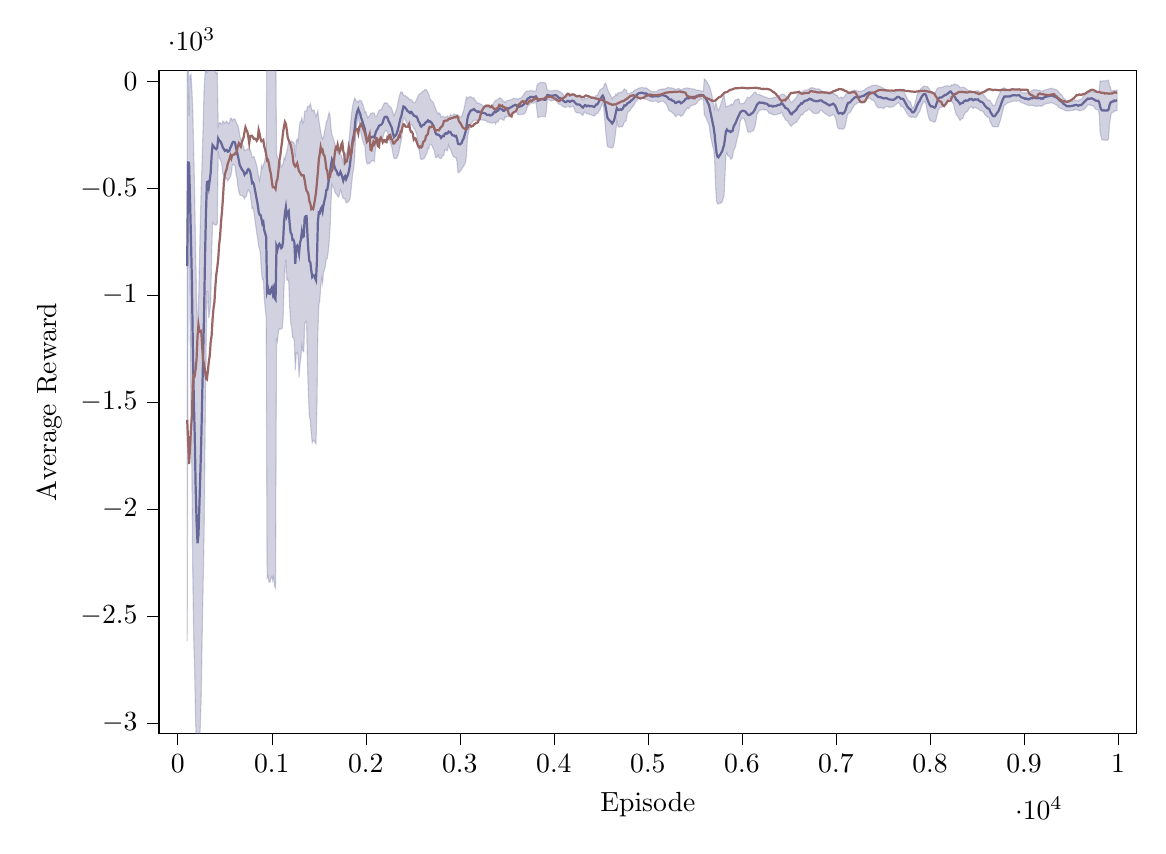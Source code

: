 % This file was created by tikzplotlib v0.9.1.
\begin{tikzpicture}

\definecolor{color0}{rgb}{1,0.498,0.055}
\definecolor{color1}{rgb}{0.122,0.467,0.706}

\begin{axis}[
compat=newest,
tick align=outside,
tick pos=left,
x grid style={white!69.02!black},
xmin=-200.00, xmax=10200.00,
xtick style={color=black},
y grid style={white!69.02!black},
ymin=-3050.00, ymax=50.00,
ytick style={color=black},
scaled y ticks=true,
scaled y ticks=base 10:-3,
width=14cm,
height=10cm,
xlabel=Episode,
ylabel=Average Reward,
%y label style={at={(-0.2,0.5)}}
]

\path [draw=blue!20!gray, fill=blue!20!gray, opacity=0.3]
(axis cs:100,-2619.662)
--(axis cs:100,892.158)
--(axis cs:110,143.417)
--(axis cs:120,-159.869)
--(axis cs:130,24.789)
--(axis cs:140,33.334)
--(axis cs:150,-33.264)
--(axis cs:160,-143.657)
--(axis cs:170,-336.157)
--(axis cs:180,-537.612)
--(axis cs:190,-786.83)
--(axis cs:200,-1012.186)
--(axis cs:210,-1164.847)
--(axis cs:220,-1066.52)
--(axis cs:230,-853.337)
--(axis cs:240,-657.089)
--(axis cs:250,-493.045)
--(axis cs:260,-354.251)
--(axis cs:270,-207.969)
--(axis cs:280,-36.042)
--(axis cs:290,35.395)
--(axis cs:300,81.043)
--(axis cs:310,41.785)
--(axis cs:320,45.823)
--(axis cs:330,115.543)
--(axis cs:340,151.042)
--(axis cs:350,184.925)
--(axis cs:360,127.169)
--(axis cs:370,63.889)
--(axis cs:380,57.407)
--(axis cs:390,50.646)
--(axis cs:400,42.712)
--(axis cs:410,37.095)
--(axis cs:420,42.24)
--(axis cs:430,-209.546)
--(axis cs:440,-194.363)
--(axis cs:450,-193.008)
--(axis cs:460,-198.106)
--(axis cs:470,-200.815)
--(axis cs:480,-185.785)
--(axis cs:490,-190.888)
--(axis cs:500,-196.214)
--(axis cs:510,-191.179)
--(axis cs:520,-186.8)
--(axis cs:530,-192.44)
--(axis cs:540,-198.722)
--(axis cs:550,-192.046)
--(axis cs:560,-173.481)
--(axis cs:570,-172.035)
--(axis cs:580,-184.966)
--(axis cs:590,-177.482)
--(axis cs:600,-175.851)
--(axis cs:610,-178.577)
--(axis cs:620,-191.535)
--(axis cs:630,-200.483)
--(axis cs:640,-206.522)
--(axis cs:650,-225.529)
--(axis cs:660,-256.721)
--(axis cs:670,-268.202)
--(axis cs:680,-285.461)
--(axis cs:690,-297.533)
--(axis cs:700,-305.48)
--(axis cs:710,-323.459)
--(axis cs:720,-321.484)
--(axis cs:730,-320.939)
--(axis cs:740,-317.104)
--(axis cs:750,-314.724)
--(axis cs:760,-314.193)
--(axis cs:770,-322.386)
--(axis cs:780,-332.41)
--(axis cs:790,-356.369)
--(axis cs:800,-354.868)
--(axis cs:810,-351.39)
--(axis cs:820,-365.761)
--(axis cs:830,-379.653)
--(axis cs:840,-395.324)
--(axis cs:850,-418.604)
--(axis cs:860,-446.928)
--(axis cs:870,-464.882)
--(axis cs:880,-437.839)
--(axis cs:890,-392.699)
--(axis cs:900,-404.165)
--(axis cs:910,-391.578)
--(axis cs:920,-378.1)
--(axis cs:930,-358.458)
--(axis cs:940,-355.945)
--(axis cs:950,354.704)
--(axis cs:960,377.156)
--(axis cs:970,357.573)
--(axis cs:980,356.279)
--(axis cs:990,375.005)
--(axis cs:1000,385.23)
--(axis cs:1010,352.656)
--(axis cs:1020,373.953)
--(axis cs:1030,333.286)
--(axis cs:1040,329.976)
--(axis cs:1050,-337.633)
--(axis cs:1060,-356.645)
--(axis cs:1070,-363.046)
--(axis cs:1080,-363.35)
--(axis cs:1090,-377.401)
--(axis cs:1100,-400.939)
--(axis cs:1110,-394.832)
--(axis cs:1120,-385.22)
--(axis cs:1130,-356.968)
--(axis cs:1140,-365.745)
--(axis cs:1150,-342.616)
--(axis cs:1160,-327.506)
--(axis cs:1170,-304.374)
--(axis cs:1180,-277.58)
--(axis cs:1190,-276.947)
--(axis cs:1200,-287.211)
--(axis cs:1210,-278.892)
--(axis cs:1220,-285.336)
--(axis cs:1230,-283.289)
--(axis cs:1240,-291.9)
--(axis cs:1250,-354.146)
--(axis cs:1260,-278.642)
--(axis cs:1270,-269.89)
--(axis cs:1280,-281.324)
--(axis cs:1290,-226.307)
--(axis cs:1300,-191.134)
--(axis cs:1310,-186.637)
--(axis cs:1320,-171.205)
--(axis cs:1330,-194.929)
--(axis cs:1340,-185.292)
--(axis cs:1350,-140.958)
--(axis cs:1360,-138.145)
--(axis cs:1370,-138.743)
--(axis cs:1380,-117.038)
--(axis cs:1390,-119.349)
--(axis cs:1400,-114.78)
--(axis cs:1410,-105.005)
--(axis cs:1420,-121.94)
--(axis cs:1430,-138.384)
--(axis cs:1440,-135.318)
--(axis cs:1450,-135.192)
--(axis cs:1460,-151.91)
--(axis cs:1470,-165.272)
--(axis cs:1480,-153.073)
--(axis cs:1490,-138.196)
--(axis cs:1500,-180.328)
--(axis cs:1510,-207.412)
--(axis cs:1520,-233.874)
--(axis cs:1530,-256.907)
--(axis cs:1540,-269.645)
--(axis cs:1550,-262.499)
--(axis cs:1560,-234.909)
--(axis cs:1570,-217.973)
--(axis cs:1580,-187.025)
--(axis cs:1590,-183.364)
--(axis cs:1600,-162.615)
--(axis cs:1610,-145.468)
--(axis cs:1620,-162.339)
--(axis cs:1630,-217.853)
--(axis cs:1640,-250.498)
--(axis cs:1650,-263.477)
--(axis cs:1660,-275.836)
--(axis cs:1670,-289.719)
--(axis cs:1680,-304.536)
--(axis cs:1690,-312.799)
--(axis cs:1700,-331.776)
--(axis cs:1710,-336.895)
--(axis cs:1720,-338.833)
--(axis cs:1730,-338.947)
--(axis cs:1740,-347.75)
--(axis cs:1750,-360.883)
--(axis cs:1760,-381.353)
--(axis cs:1770,-350.652)
--(axis cs:1780,-336.665)
--(axis cs:1790,-347.047)
--(axis cs:1800,-328.11)
--(axis cs:1810,-309.735)
--(axis cs:1820,-281.631)
--(axis cs:1830,-234.996)
--(axis cs:1840,-188.532)
--(axis cs:1850,-147.787)
--(axis cs:1860,-113.981)
--(axis cs:1870,-96.836)
--(axis cs:1880,-78.489)
--(axis cs:1890,-84.523)
--(axis cs:1900,-92.921)
--(axis cs:1910,-93.811)
--(axis cs:1920,-97.737)
--(axis cs:1930,-88.603)
--(axis cs:1940,-89.127)
--(axis cs:1950,-91.27)
--(axis cs:1960,-99.643)
--(axis cs:1970,-109.747)
--(axis cs:1980,-124.976)
--(axis cs:1990,-145.609)
--(axis cs:2000,-141.708)
--(axis cs:2010,-155.625)
--(axis cs:2020,-170.641)
--(axis cs:2030,-165.853)
--(axis cs:2040,-161.148)
--(axis cs:2050,-150.503)
--(axis cs:2060,-150.132)
--(axis cs:2070,-147.983)
--(axis cs:2080,-147.384)
--(axis cs:2090,-149.131)
--(axis cs:2100,-165.423)
--(axis cs:2110,-165.2)
--(axis cs:2120,-159.228)
--(axis cs:2130,-146.457)
--(axis cs:2140,-135.778)
--(axis cs:2150,-134.91)
--(axis cs:2160,-132.011)
--(axis cs:2170,-127.701)
--(axis cs:2180,-116.737)
--(axis cs:2190,-107.621)
--(axis cs:2200,-100.471)
--(axis cs:2210,-102.784)
--(axis cs:2220,-100.967)
--(axis cs:2230,-102.509)
--(axis cs:2240,-112.122)
--(axis cs:2250,-115.399)
--(axis cs:2260,-119.194)
--(axis cs:2270,-122.931)
--(axis cs:2280,-133.498)
--(axis cs:2290,-150.087)
--(axis cs:2300,-161.458)
--(axis cs:2310,-149.423)
--(axis cs:2320,-139.734)
--(axis cs:2330,-126.866)
--(axis cs:2340,-103.559)
--(axis cs:2350,-84.492)
--(axis cs:2360,-64.343)
--(axis cs:2370,-50.473)
--(axis cs:2380,-49.2)
--(axis cs:2390,-51.864)
--(axis cs:2400,-64.096)
--(axis cs:2410,-67.528)
--(axis cs:2420,-67.072)
--(axis cs:2430,-69.951)
--(axis cs:2440,-74.175)
--(axis cs:2450,-77.601)
--(axis cs:2460,-81.936)
--(axis cs:2470,-87.642)
--(axis cs:2480,-84.977)
--(axis cs:2490,-88.371)
--(axis cs:2500,-96.73)
--(axis cs:2510,-99.812)
--(axis cs:2520,-100.388)
--(axis cs:2530,-94.174)
--(axis cs:2540,-84.8)
--(axis cs:2550,-75.835)
--(axis cs:2560,-65.099)
--(axis cs:2570,-59.894)
--(axis cs:2580,-55.915)
--(axis cs:2590,-57.285)
--(axis cs:2600,-48.455)
--(axis cs:2610,-45.011)
--(axis cs:2620,-43.496)
--(axis cs:2630,-38.89)
--(axis cs:2640,-39.164)
--(axis cs:2650,-42.009)
--(axis cs:2660,-52.59)
--(axis cs:2670,-60.293)
--(axis cs:2680,-78.615)
--(axis cs:2690,-84.462)
--(axis cs:2700,-91.812)
--(axis cs:2710,-94.186)
--(axis cs:2720,-101.502)
--(axis cs:2730,-114.813)
--(axis cs:2740,-124.37)
--(axis cs:2750,-137.295)
--(axis cs:2760,-146.195)
--(axis cs:2770,-153.628)
--(axis cs:2780,-147.138)
--(axis cs:2790,-152.124)
--(axis cs:2800,-167.357)
--(axis cs:2810,-165.451)
--(axis cs:2820,-163.278)
--(axis cs:2830,-166.567)
--(axis cs:2840,-170.623)
--(axis cs:2850,-165.669)
--(axis cs:2860,-166.496)
--(axis cs:2870,-161.971)
--(axis cs:2880,-173.617)
--(axis cs:2890,-165.233)
--(axis cs:2900,-155.442)
--(axis cs:2910,-160.889)
--(axis cs:2920,-161.507)
--(axis cs:2930,-155.928)
--(axis cs:2940,-152.735)
--(axis cs:2950,-157.702)
--(axis cs:2960,-154.848)
--(axis cs:2970,-159.182)
--(axis cs:2980,-156.387)
--(axis cs:2990,-160.797)
--(axis cs:3000,-166.909)
--(axis cs:3010,-167.053)
--(axis cs:3020,-163.252)
--(axis cs:3030,-147.426)
--(axis cs:3040,-137.708)
--(axis cs:3050,-116.405)
--(axis cs:3060,-93.643)
--(axis cs:3070,-73.367)
--(axis cs:3080,-80.279)
--(axis cs:3090,-74.253)
--(axis cs:3100,-74.216)
--(axis cs:3110,-71.454)
--(axis cs:3120,-72.823)
--(axis cs:3130,-78.025)
--(axis cs:3140,-78.16)
--(axis cs:3150,-77.002)
--(axis cs:3160,-87.882)
--(axis cs:3170,-92.285)
--(axis cs:3180,-99.775)
--(axis cs:3190,-103.102)
--(axis cs:3200,-101.176)
--(axis cs:3210,-104.156)
--(axis cs:3220,-106.403)
--(axis cs:3230,-107.906)
--(axis cs:3240,-113.027)
--(axis cs:3250,-115.581)
--(axis cs:3260,-115.147)
--(axis cs:3270,-118.54)
--(axis cs:3280,-121.401)
--(axis cs:3290,-124.195)
--(axis cs:3300,-123.187)
--(axis cs:3310,-122.982)
--(axis cs:3320,-125.3)
--(axis cs:3330,-123.982)
--(axis cs:3340,-116.772)
--(axis cs:3350,-113.628)
--(axis cs:3360,-100.2)
--(axis cs:3370,-95.246)
--(axis cs:3380,-89.31)
--(axis cs:3390,-86.778)
--(axis cs:3400,-86.848)
--(axis cs:3410,-83.246)
--(axis cs:3420,-78.088)
--(axis cs:3430,-77.807)
--(axis cs:3440,-81.477)
--(axis cs:3450,-85.935)
--(axis cs:3460,-93.507)
--(axis cs:3470,-94.426)
--(axis cs:3480,-100.52)
--(axis cs:3490,-95.516)
--(axis cs:3500,-90.405)
--(axis cs:3510,-88.587)
--(axis cs:3520,-89.347)
--(axis cs:3530,-87.857)
--(axis cs:3540,-86.324)
--(axis cs:3550,-84.236)
--(axis cs:3560,-82.423)
--(axis cs:3570,-80.355)
--(axis cs:3580,-79.512)
--(axis cs:3590,-80.413)
--(axis cs:3600,-81.449)
--(axis cs:3610,-82.598)
--(axis cs:3620,-84.212)
--(axis cs:3630,-81.539)
--(axis cs:3640,-78.375)
--(axis cs:3650,-78.633)
--(axis cs:3660,-73.845)
--(axis cs:3670,-67.981)
--(axis cs:3680,-61.768)
--(axis cs:3690,-54.389)
--(axis cs:3700,-50.121)
--(axis cs:3710,-45.955)
--(axis cs:3720,-45.43)
--(axis cs:3730,-45.962)
--(axis cs:3740,-44.714)
--(axis cs:3750,-43.098)
--(axis cs:3760,-43.529)
--(axis cs:3770,-44.69)
--(axis cs:3780,-44.898)
--(axis cs:3790,-46.838)
--(axis cs:3800,-45.682)
--(axis cs:3810,-44.966)
--(axis cs:3820,-19.165)
--(axis cs:3830,-11.472)
--(axis cs:3840,-10.606)
--(axis cs:3850,-7.511)
--(axis cs:3860,-5.525)
--(axis cs:3870,-4.418)
--(axis cs:3880,-5.029)
--(axis cs:3890,-5.455)
--(axis cs:3900,-7.595)
--(axis cs:3910,-8.019)
--(axis cs:3920,-18.497)
--(axis cs:3930,-42.927)
--(axis cs:3940,-42.407)
--(axis cs:3950,-44.099)
--(axis cs:3960,-44.713)
--(axis cs:3970,-45.074)
--(axis cs:3980,-44.088)
--(axis cs:3990,-44.425)
--(axis cs:4000,-43.823)
--(axis cs:4010,-42.003)
--(axis cs:4020,-41.042)
--(axis cs:4030,-42.913)
--(axis cs:4040,-43.125)
--(axis cs:4050,-46.186)
--(axis cs:4060,-48.324)
--(axis cs:4070,-49.709)
--(axis cs:4080,-52.792)
--(axis cs:4090,-56.961)
--(axis cs:4100,-62.378)
--(axis cs:4110,-68.332)
--(axis cs:4120,-73.31)
--(axis cs:4130,-72.19)
--(axis cs:4140,-69.47)
--(axis cs:4150,-67.612)
--(axis cs:4160,-67.654)
--(axis cs:4170,-69.388)
--(axis cs:4180,-67.332)
--(axis cs:4190,-64.47)
--(axis cs:4200,-63.882)
--(axis cs:4210,-63.899)
--(axis cs:4220,-60.861)
--(axis cs:4230,-62.904)
--(axis cs:4240,-66.632)
--(axis cs:4250,-68.702)
--(axis cs:4260,-69.536)
--(axis cs:4270,-69.681)
--(axis cs:4280,-73.056)
--(axis cs:4290,-78.104)
--(axis cs:4300,-83.305)
--(axis cs:4310,-86.948)
--(axis cs:4320,-84.868)
--(axis cs:4330,-79.228)
--(axis cs:4340,-78.472)
--(axis cs:4350,-81.631)
--(axis cs:4360,-77.145)
--(axis cs:4370,-75.039)
--(axis cs:4380,-76.393)
--(axis cs:4390,-75.415)
--(axis cs:4400,-75.254)
--(axis cs:4410,-75.527)
--(axis cs:4420,-75.601)
--(axis cs:4430,-76.775)
--(axis cs:4440,-71.894)
--(axis cs:4450,-65.712)
--(axis cs:4460,-65.629)
--(axis cs:4470,-58.643)
--(axis cs:4480,-48.602)
--(axis cs:4490,-40.5)
--(axis cs:4500,-36.846)
--(axis cs:4510,-33.767)
--(axis cs:4520,-32.418)
--(axis cs:4530,-27.091)
--(axis cs:4540,-12.579)
--(axis cs:4550,-8.57)
--(axis cs:4560,-18.152)
--(axis cs:4570,-36.25)
--(axis cs:4580,-46.577)
--(axis cs:4590,-56.39)
--(axis cs:4600,-62.141)
--(axis cs:4610,-72.687)
--(axis cs:4620,-82.26)
--(axis cs:4630,-74.013)
--(axis cs:4640,-70.983)
--(axis cs:4650,-69.067)
--(axis cs:4660,-59.26)
--(axis cs:4670,-66.375)
--(axis cs:4680,-54.383)
--(axis cs:4690,-54.995)
--(axis cs:4700,-53.062)
--(axis cs:4710,-50.586)
--(axis cs:4720,-52.931)
--(axis cs:4730,-47.528)
--(axis cs:4740,-41.226)
--(axis cs:4750,-35.676)
--(axis cs:4760,-39.595)
--(axis cs:4770,-40.312)
--(axis cs:4780,-55.261)
--(axis cs:4790,-57.795)
--(axis cs:4800,-57.855)
--(axis cs:4810,-56.275)
--(axis cs:4820,-52.502)
--(axis cs:4830,-53.381)
--(axis cs:4840,-50.613)
--(axis cs:4850,-44.588)
--(axis cs:4860,-40.874)
--(axis cs:4870,-38.993)
--(axis cs:4880,-38.64)
--(axis cs:4890,-34.982)
--(axis cs:4900,-32.191)
--(axis cs:4910,-31.428)
--(axis cs:4920,-30.512)
--(axis cs:4930,-29.037)
--(axis cs:4940,-29.252)
--(axis cs:4950,-29.947)
--(axis cs:4960,-31.254)
--(axis cs:4970,-31.278)
--(axis cs:4980,-30.079)
--(axis cs:4990,-32.375)
--(axis cs:5000,-36.585)
--(axis cs:5010,-39.151)
--(axis cs:5020,-42.897)
--(axis cs:5030,-45.674)
--(axis cs:5040,-47.666)
--(axis cs:5050,-48.015)
--(axis cs:5060,-47.486)
--(axis cs:5070,-47.763)
--(axis cs:5080,-48.14)
--(axis cs:5090,-48.493)
--(axis cs:5100,-44.478)
--(axis cs:5110,-41.741)
--(axis cs:5120,-39.244)
--(axis cs:5130,-38.098)
--(axis cs:5140,-36.824)
--(axis cs:5150,-36.031)
--(axis cs:5160,-35.608)
--(axis cs:5170,-37.138)
--(axis cs:5180,-35.218)
--(axis cs:5190,-34.133)
--(axis cs:5200,-31.715)
--(axis cs:5210,-28.817)
--(axis cs:5220,-28.456)
--(axis cs:5230,-30.278)
--(axis cs:5240,-30.629)
--(axis cs:5250,-29.933)
--(axis cs:5260,-33.898)
--(axis cs:5270,-32.437)
--(axis cs:5280,-34.189)
--(axis cs:5290,-37.449)
--(axis cs:5300,-38.28)
--(axis cs:5310,-35.676)
--(axis cs:5320,-34.427)
--(axis cs:5330,-33.865)
--(axis cs:5340,-35.279)
--(axis cs:5350,-41.515)
--(axis cs:5360,-39.106)
--(axis cs:5370,-36.6)
--(axis cs:5380,-34.356)
--(axis cs:5390,-34.309)
--(axis cs:5400,-32.004)
--(axis cs:5410,-30.763)
--(axis cs:5420,-30.908)
--(axis cs:5430,-31.771)
--(axis cs:5440,-33.315)
--(axis cs:5450,-33.829)
--(axis cs:5460,-34.352)
--(axis cs:5470,-34.963)
--(axis cs:5480,-36.468)
--(axis cs:5490,-35.861)
--(axis cs:5500,-38.606)
--(axis cs:5510,-41.0)
--(axis cs:5520,-41.856)
--(axis cs:5530,-41.701)
--(axis cs:5540,-42.049)
--(axis cs:5550,-42.121)
--(axis cs:5560,-44.416)
--(axis cs:5570,-45.449)
--(axis cs:5580,-46.599)
--(axis cs:5590,-46.908)
--(axis cs:5600,11.367)
--(axis cs:5610,7.439)
--(axis cs:5620,2.291)
--(axis cs:5630,-4.121)
--(axis cs:5640,-11.833)
--(axis cs:5650,-19.842)
--(axis cs:5660,-29.718)
--(axis cs:5670,-44.993)
--(axis cs:5680,-63.997)
--(axis cs:5690,-87.376)
--(axis cs:5700,-116.586)
--(axis cs:5710,-130.038)
--(axis cs:5720,-97.423)
--(axis cs:5730,-110.547)
--(axis cs:5740,-131.482)
--(axis cs:5750,-136.893)
--(axis cs:5760,-125.228)
--(axis cs:5770,-115.296)
--(axis cs:5780,-100.237)
--(axis cs:5790,-90.076)
--(axis cs:5800,-73.052)
--(axis cs:5810,-64.361)
--(axis cs:5820,-94.578)
--(axis cs:5830,-120.809)
--(axis cs:5840,-117.21)
--(axis cs:5850,-115.684)
--(axis cs:5860,-116.36)
--(axis cs:5870,-112.195)
--(axis cs:5880,-110.391)
--(axis cs:5890,-106.218)
--(axis cs:5900,-110.817)
--(axis cs:5910,-103.138)
--(axis cs:5920,-92.627)
--(axis cs:5930,-87.258)
--(axis cs:5940,-85.456)
--(axis cs:5950,-86.326)
--(axis cs:5960,-81.218)
--(axis cs:5970,-83.852)
--(axis cs:5980,-104.236)
--(axis cs:5990,-104.473)
--(axis cs:6000,-104.802)
--(axis cs:6010,-103.025)
--(axis cs:6020,-103.427)
--(axis cs:6030,-97.784)
--(axis cs:6040,-89.447)
--(axis cs:6050,-82.697)
--(axis cs:6060,-74.155)
--(axis cs:6070,-77.444)
--(axis cs:6080,-76.682)
--(axis cs:6090,-73.487)
--(axis cs:6100,-66.456)
--(axis cs:6110,-64.758)
--(axis cs:6120,-58.006)
--(axis cs:6130,-53.293)
--(axis cs:6140,-50.322)
--(axis cs:6150,-51.703)
--(axis cs:6160,-62.05)
--(axis cs:6170,-62.327)
--(axis cs:6180,-61.025)
--(axis cs:6190,-62.375)
--(axis cs:6200,-64.721)
--(axis cs:6210,-66.372)
--(axis cs:6220,-68.762)
--(axis cs:6230,-69.466)
--(axis cs:6240,-72.798)
--(axis cs:6250,-74.023)
--(axis cs:6260,-74.966)
--(axis cs:6270,-76.301)
--(axis cs:6280,-79.124)
--(axis cs:6290,-80.266)
--(axis cs:6300,-78.931)
--(axis cs:6310,-78.731)
--(axis cs:6320,-79.542)
--(axis cs:6330,-78.997)
--(axis cs:6340,-74.376)
--(axis cs:6350,-74.582)
--(axis cs:6360,-74.452)
--(axis cs:6370,-72.532)
--(axis cs:6380,-70.21)
--(axis cs:6390,-68.707)
--(axis cs:6400,-67.566)
--(axis cs:6410,-63.686)
--(axis cs:6420,-61.878)
--(axis cs:6430,-59.617)
--(axis cs:6440,-60.821)
--(axis cs:6450,-61.573)
--(axis cs:6460,-67.906)
--(axis cs:6470,-68.649)
--(axis cs:6480,-70.718)
--(axis cs:6490,-74.442)
--(axis cs:6500,-79.11)
--(axis cs:6510,-87.965)
--(axis cs:6520,-95.995)
--(axis cs:6530,-99.793)
--(axis cs:6540,-92.59)
--(axis cs:6550,-89.803)
--(axis cs:6560,-84.709)
--(axis cs:6570,-79.721)
--(axis cs:6580,-73.921)
--(axis cs:6590,-64.861)
--(axis cs:6600,-56.922)
--(axis cs:6610,-54.996)
--(axis cs:6620,-54.867)
--(axis cs:6630,-50.111)
--(axis cs:6640,-50.807)
--(axis cs:6650,-45.411)
--(axis cs:6660,-43.1)
--(axis cs:6670,-41.526)
--(axis cs:6680,-40.199)
--(axis cs:6690,-40.677)
--(axis cs:6700,-40.376)
--(axis cs:6710,-37.409)
--(axis cs:6720,-33.125)
--(axis cs:6730,-32.215)
--(axis cs:6740,-28.066)
--(axis cs:6750,-31.342)
--(axis cs:6760,-30.558)
--(axis cs:6770,-32.231)
--(axis cs:6780,-34.08)
--(axis cs:6790,-35.124)
--(axis cs:6800,-35.455)
--(axis cs:6810,-35.869)
--(axis cs:6820,-35.921)
--(axis cs:6830,-38.136)
--(axis cs:6840,-42.662)
--(axis cs:6850,-43.575)
--(axis cs:6860,-47.996)
--(axis cs:6870,-49.228)
--(axis cs:6880,-48.855)
--(axis cs:6890,-49.504)
--(axis cs:6900,-54.028)
--(axis cs:6910,-57.423)
--(axis cs:6920,-58.926)
--(axis cs:6930,-61.838)
--(axis cs:6940,-58.89)
--(axis cs:6950,-57.268)
--(axis cs:6960,-56.259)
--(axis cs:6970,-54.363)
--(axis cs:6980,-57.682)
--(axis cs:6990,-60.137)
--(axis cs:7000,-65.451)
--(axis cs:7010,-63.674)
--(axis cs:7020,-72.562)
--(axis cs:7030,-78.675)
--(axis cs:7040,-77.818)
--(axis cs:7050,-74.225)
--(axis cs:7060,-73.91)
--(axis cs:7070,-80.652)
--(axis cs:7080,-76.352)
--(axis cs:7090,-72.582)
--(axis cs:7100,-62.576)
--(axis cs:7110,-60.123)
--(axis cs:7120,-54.249)
--(axis cs:7130,-51.246)
--(axis cs:7140,-49.977)
--(axis cs:7150,-51.519)
--(axis cs:7160,-47.903)
--(axis cs:7170,-43.98)
--(axis cs:7180,-43.986)
--(axis cs:7190,-42.296)
--(axis cs:7200,-40.685)
--(axis cs:7210,-41.67)
--(axis cs:7220,-43.839)
--(axis cs:7230,-45.133)
--(axis cs:7240,-46.555)
--(axis cs:7250,-45.858)
--(axis cs:7260,-45.793)
--(axis cs:7270,-46.233)
--(axis cs:7280,-44.205)
--(axis cs:7290,-42.795)
--(axis cs:7300,-42.384)
--(axis cs:7310,-37.086)
--(axis cs:7320,-33.861)
--(axis cs:7330,-31.394)
--(axis cs:7340,-28.937)
--(axis cs:7350,-27.503)
--(axis cs:7360,-25.74)
--(axis cs:7370,-22.678)
--(axis cs:7380,-19.862)
--(axis cs:7390,-18.985)
--(axis cs:7400,-18.204)
--(axis cs:7410,-19.0)
--(axis cs:7420,-17.958)
--(axis cs:7430,-17.433)
--(axis cs:7440,-19.113)
--(axis cs:7450,-21.643)
--(axis cs:7460,-22.684)
--(axis cs:7470,-24.48)
--(axis cs:7480,-26.268)
--(axis cs:7490,-29.337)
--(axis cs:7500,-30.654)
--(axis cs:7510,-33.897)
--(axis cs:7520,-36.534)
--(axis cs:7530,-38.515)
--(axis cs:7540,-40.941)
--(axis cs:7550,-44.211)
--(axis cs:7560,-47.077)
--(axis cs:7570,-48.115)
--(axis cs:7580,-50.031)
--(axis cs:7590,-51.675)
--(axis cs:7600,-54.893)
--(axis cs:7610,-54.945)
--(axis cs:7620,-54.317)
--(axis cs:7630,-51.642)
--(axis cs:7640,-48.093)
--(axis cs:7650,-44.695)
--(axis cs:7660,-44.252)
--(axis cs:7670,-44.619)
--(axis cs:7680,-45.772)
--(axis cs:7690,-45.717)
--(axis cs:7700,-44.824)
--(axis cs:7710,-45.126)
--(axis cs:7720,-48.057)
--(axis cs:7730,-56.195)
--(axis cs:7740,-65.245)
--(axis cs:7750,-73.995)
--(axis cs:7760,-82.639)
--(axis cs:7770,-88.83)
--(axis cs:7780,-92.969)
--(axis cs:7790,-94.858)
--(axis cs:7800,-105.813)
--(axis cs:7810,-119.823)
--(axis cs:7820,-125.166)
--(axis cs:7830,-118.462)
--(axis cs:7840,-104.433)
--(axis cs:7850,-86.972)
--(axis cs:7860,-67.71)
--(axis cs:7870,-56.868)
--(axis cs:7880,-48.547)
--(axis cs:7890,-43.062)
--(axis cs:7900,-35.561)
--(axis cs:7910,-31.353)
--(axis cs:7920,-28.74)
--(axis cs:7930,-23.308)
--(axis cs:7940,-22.48)
--(axis cs:7950,-23.592)
--(axis cs:7960,-24.956)
--(axis cs:7970,-23.726)
--(axis cs:7980,-28.197)
--(axis cs:7990,-32.973)
--(axis cs:8000,-42.388)
--(axis cs:8010,-48.221)
--(axis cs:8020,-46.338)
--(axis cs:8030,-50.835)
--(axis cs:8040,-52.149)
--(axis cs:8050,-54.532)
--(axis cs:8060,-49.374)
--(axis cs:8070,-39.135)
--(axis cs:8080,-32.79)
--(axis cs:8090,-31.29)
--(axis cs:8100,-28.287)
--(axis cs:8110,-29.626)
--(axis cs:8120,-29.731)
--(axis cs:8130,-27.95)
--(axis cs:8140,-26.627)
--(axis cs:8150,-24.245)
--(axis cs:8160,-22.924)
--(axis cs:8170,-22.337)
--(axis cs:8180,-20.576)
--(axis cs:8190,-21.131)
--(axis cs:8200,-22.362)
--(axis cs:8210,-22.99)
--(axis cs:8220,-23.474)
--(axis cs:8230,-15.947)
--(axis cs:8240,-16.431)
--(axis cs:8250,-17.885)
--(axis cs:8260,-12.02)
--(axis cs:8270,-12.818)
--(axis cs:8280,-16.987)
--(axis cs:8290,-16.218)
--(axis cs:8300,-20.375)
--(axis cs:8310,-22.891)
--(axis cs:8320,-30.448)
--(axis cs:8330,-28.403)
--(axis cs:8340,-28.625)
--(axis cs:8350,-27.895)
--(axis cs:8360,-28.049)
--(axis cs:8370,-30.287)
--(axis cs:8380,-33.799)
--(axis cs:8390,-39.118)
--(axis cs:8400,-40.603)
--(axis cs:8410,-45.587)
--(axis cs:8420,-43.754)
--(axis cs:8430,-46.393)
--(axis cs:8440,-45.107)
--(axis cs:8450,-48.203)
--(axis cs:8460,-50.376)
--(axis cs:8470,-48.643)
--(axis cs:8480,-47.303)
--(axis cs:8490,-45.997)
--(axis cs:8500,-44.426)
--(axis cs:8510,-43.293)
--(axis cs:8520,-47.568)
--(axis cs:8530,-49.989)
--(axis cs:8540,-53.764)
--(axis cs:8550,-54.48)
--(axis cs:8560,-58.231)
--(axis cs:8570,-63.587)
--(axis cs:8580,-68.539)
--(axis cs:8590,-74.771)
--(axis cs:8600,-79.171)
--(axis cs:8610,-86.694)
--(axis cs:8620,-86.225)
--(axis cs:8630,-87.787)
--(axis cs:8640,-90.718)
--(axis cs:8650,-99.707)
--(axis cs:8660,-105.302)
--(axis cs:8670,-112.366)
--(axis cs:8680,-114.096)
--(axis cs:8690,-112.483)
--(axis cs:8700,-100.502)
--(axis cs:8710,-88.056)
--(axis cs:8720,-76.096)
--(axis cs:8730,-66.482)
--(axis cs:8740,-59.5)
--(axis cs:8750,-47.872)
--(axis cs:8760,-39.97)
--(axis cs:8770,-34.101)
--(axis cs:8780,-32.586)
--(axis cs:8790,-30.277)
--(axis cs:8800,-33.158)
--(axis cs:8810,-34.2)
--(axis cs:8820,-40.179)
--(axis cs:8830,-41.161)
--(axis cs:8840,-41.534)
--(axis cs:8850,-43.923)
--(axis cs:8860,-40.232)
--(axis cs:8870,-39.165)
--(axis cs:8880,-37.843)
--(axis cs:8890,-38.484)
--(axis cs:8900,-37.881)
--(axis cs:8910,-38.788)
--(axis cs:8920,-38.719)
--(axis cs:8930,-39.226)
--(axis cs:8940,-39.398)
--(axis cs:8950,-39.207)
--(axis cs:8960,-44.477)
--(axis cs:8970,-49.858)
--(axis cs:8980,-50.408)
--(axis cs:8990,-53.117)
--(axis cs:9000,-53.63)
--(axis cs:9010,-56.166)
--(axis cs:9020,-53.239)
--(axis cs:9030,-55.122)
--(axis cs:9040,-54.48)
--(axis cs:9050,-55.121)
--(axis cs:9060,-52.122)
--(axis cs:9070,-47.673)
--(axis cs:9080,-43.751)
--(axis cs:9090,-43.858)
--(axis cs:9100,-39.527)
--(axis cs:9110,-38.462)
--(axis cs:9120,-40.557)
--(axis cs:9130,-39.22)
--(axis cs:9140,-41.26)
--(axis cs:9150,-41.945)
--(axis cs:9160,-41.739)
--(axis cs:9170,-42.38)
--(axis cs:9180,-45.691)
--(axis cs:9190,-44.579)
--(axis cs:9200,-47.485)
--(axis cs:9210,-42.816)
--(axis cs:9220,-40.799)
--(axis cs:9230,-40.196)
--(axis cs:9240,-38.502)
--(axis cs:9250,-37.11)
--(axis cs:9260,-35.991)
--(axis cs:9270,-34.283)
--(axis cs:9280,-33.726)
--(axis cs:9290,-32.614)
--(axis cs:9300,-34.159)
--(axis cs:9310,-35.405)
--(axis cs:9320,-35.083)
--(axis cs:9330,-37.507)
--(axis cs:9340,-39.812)
--(axis cs:9350,-40.606)
--(axis cs:9360,-44.211)
--(axis cs:9370,-50.243)
--(axis cs:9380,-54.787)
--(axis cs:9390,-59.459)
--(axis cs:9400,-62.626)
--(axis cs:9410,-68.944)
--(axis cs:9420,-78.716)
--(axis cs:9430,-81.876)
--(axis cs:9440,-84.517)
--(axis cs:9450,-91.539)
--(axis cs:9460,-95.431)
--(axis cs:9470,-95.639)
--(axis cs:9480,-95.314)
--(axis cs:9490,-95.67)
--(axis cs:9500,-93.738)
--(axis cs:9510,-93.308)
--(axis cs:9520,-92.155)
--(axis cs:9530,-91.177)
--(axis cs:9540,-90.266)
--(axis cs:9550,-89.577)
--(axis cs:9560,-89.239)
--(axis cs:9570,-91.204)
--(axis cs:9580,-93.125)
--(axis cs:9590,-85.661)
--(axis cs:9600,-84.88)
--(axis cs:9610,-85.089)
--(axis cs:9620,-80.129)
--(axis cs:9630,-68.732)
--(axis cs:9640,-62.937)
--(axis cs:9650,-58.444)
--(axis cs:9660,-54.569)
--(axis cs:9670,-51.867)
--(axis cs:9680,-50.503)
--(axis cs:9690,-53.209)
--(axis cs:9700,-51.018)
--(axis cs:9710,-49.117)
--(axis cs:9720,-46.505)
--(axis cs:9730,-48.657)
--(axis cs:9740,-49.474)
--(axis cs:9750,-50.116)
--(axis cs:9760,-50.866)
--(axis cs:9770,-49.879)
--(axis cs:9780,-49.632)
--(axis cs:9790,-48.858)
--(axis cs:9800,-43.38)
--(axis cs:9810,2.613)
--(axis cs:9820,-2.465)
--(axis cs:9830,2.433)
--(axis cs:9840,1.263)
--(axis cs:9850,2.574)
--(axis cs:9860,2.211)
--(axis cs:9870,2.541)
--(axis cs:9880,3.761)
--(axis cs:9890,2.968)
--(axis cs:9900,5.847)
--(axis cs:9910,-23.286)
--(axis cs:9920,-27.403)
--(axis cs:9930,-47.122)
--(axis cs:9940,-43.691)
--(axis cs:9950,-42.753)
--(axis cs:9960,-41.744)
--(axis cs:9970,-44.153)
--(axis cs:9980,-42.585)
--(axis cs:9990,-40.012)
--(axis cs:9990,-136.63)
--(axis cs:9990,-136.63)
--(axis cs:9980,-137.467)
--(axis cs:9970,-139.389)
--(axis cs:9960,-137.603)
--(axis cs:9950,-145.426)
--(axis cs:9940,-145.444)
--(axis cs:9930,-145.372)
--(axis cs:9920,-172.488)
--(axis cs:9910,-199.406)
--(axis cs:9900,-267.946)
--(axis cs:9890,-275.618)
--(axis cs:9880,-275.262)
--(axis cs:9870,-275.557)
--(axis cs:9860,-275.22)
--(axis cs:9850,-273.37)
--(axis cs:9840,-274.496)
--(axis cs:9830,-274.215)
--(axis cs:9820,-259.615)
--(axis cs:9810,-238.71)
--(axis cs:9800,-152.491)
--(axis cs:9790,-133.364)
--(axis cs:9780,-133.53)
--(axis cs:9770,-131.755)
--(axis cs:9760,-129.262)
--(axis cs:9750,-122.593)
--(axis cs:9740,-117.096)
--(axis cs:9730,-115.034)
--(axis cs:9720,-112.057)
--(axis cs:9710,-111.859)
--(axis cs:9700,-111.58)
--(axis cs:9690,-110.305)
--(axis cs:9680,-110.263)
--(axis cs:9670,-116.285)
--(axis cs:9660,-122.043)
--(axis cs:9650,-126.781)
--(axis cs:9640,-131.364)
--(axis cs:9630,-133.746)
--(axis cs:9620,-133.658)
--(axis cs:9610,-136.413)
--(axis cs:9600,-137.26)
--(axis cs:9590,-138.041)
--(axis cs:9580,-135.01)
--(axis cs:9570,-134.644)
--(axis cs:9560,-132.239)
--(axis cs:9550,-131.947)
--(axis cs:9540,-132.069)
--(axis cs:9530,-134.821)
--(axis cs:9520,-135.659)
--(axis cs:9510,-135.66)
--(axis cs:9500,-137.52)
--(axis cs:9490,-137.097)
--(axis cs:9480,-138.327)
--(axis cs:9470,-137.152)
--(axis cs:9460,-138.809)
--(axis cs:9450,-137.471)
--(axis cs:9440,-137.175)
--(axis cs:9430,-133.295)
--(axis cs:9420,-132.323)
--(axis cs:9410,-130.593)
--(axis cs:9400,-128.276)
--(axis cs:9390,-126.747)
--(axis cs:9380,-123.858)
--(axis cs:9370,-122.062)
--(axis cs:9360,-115.729)
--(axis cs:9350,-111.951)
--(axis cs:9340,-109.705)
--(axis cs:9330,-107.521)
--(axis cs:9320,-104.479)
--(axis cs:9310,-103.153)
--(axis cs:9300,-101.204)
--(axis cs:9290,-99.439)
--(axis cs:9280,-101.22)
--(axis cs:9270,-101.308)
--(axis cs:9260,-103.013)
--(axis cs:9250,-103.213)
--(axis cs:9240,-104.742)
--(axis cs:9230,-106.8)
--(axis cs:9220,-106.6)
--(axis cs:9210,-110.167)
--(axis cs:9200,-114.697)
--(axis cs:9190,-113.687)
--(axis cs:9180,-116.364)
--(axis cs:9170,-114.332)
--(axis cs:9160,-115.197)
--(axis cs:9150,-116.824)
--(axis cs:9140,-117.188)
--(axis cs:9130,-115.474)
--(axis cs:9120,-117.545)
--(axis cs:9110,-114.056)
--(axis cs:9100,-113.15)
--(axis cs:9090,-114.778)
--(axis cs:9080,-111.442)
--(axis cs:9070,-112.116)
--(axis cs:9060,-112.481)
--(axis cs:9050,-114.172)
--(axis cs:9040,-111.826)
--(axis cs:9030,-110.033)
--(axis cs:9020,-106.452)
--(axis cs:9010,-106.894)
--(axis cs:9000,-103.508)
--(axis cs:8990,-102.345)
--(axis cs:8980,-100.617)
--(axis cs:8970,-99.512)
--(axis cs:8960,-96.145)
--(axis cs:8950,-90.428)
--(axis cs:8940,-90.328)
--(axis cs:8930,-92.126)
--(axis cs:8920,-93.085)
--(axis cs:8910,-92.526)
--(axis cs:8900,-92.109)
--(axis cs:8890,-92.641)
--(axis cs:8880,-93.018)
--(axis cs:8870,-93.921)
--(axis cs:8860,-96.743)
--(axis cs:8850,-97.67)
--(axis cs:8840,-98.985)
--(axis cs:8830,-100.233)
--(axis cs:8820,-101.728)
--(axis cs:8810,-106.15)
--(axis cs:8800,-110.171)
--(axis cs:8790,-112.438)
--(axis cs:8780,-128.607)
--(axis cs:8770,-145.863)
--(axis cs:8760,-164.68)
--(axis cs:8750,-182.059)
--(axis cs:8740,-192.099)
--(axis cs:8730,-210.455)
--(axis cs:8720,-212.672)
--(axis cs:8710,-212.184)
--(axis cs:8700,-213.249)
--(axis cs:8690,-212.419)
--(axis cs:8680,-212.927)
--(axis cs:8670,-211.52)
--(axis cs:8660,-205.393)
--(axis cs:8650,-196.49)
--(axis cs:8640,-190.788)
--(axis cs:8630,-169.747)
--(axis cs:8620,-167.838)
--(axis cs:8610,-166.192)
--(axis cs:8600,-161.335)
--(axis cs:8590,-159.224)
--(axis cs:8580,-153.29)
--(axis cs:8570,-144.023)
--(axis cs:8560,-139.241)
--(axis cs:8550,-138.203)
--(axis cs:8540,-137.472)
--(axis cs:8530,-135.606)
--(axis cs:8520,-131.999)
--(axis cs:8510,-125.633)
--(axis cs:8500,-126.636)
--(axis cs:8490,-124.155)
--(axis cs:8480,-120.64)
--(axis cs:8470,-123.797)
--(axis cs:8460,-127.467)
--(axis cs:8450,-121.694)
--(axis cs:8440,-118.731)
--(axis cs:8430,-122.054)
--(axis cs:8420,-122.617)
--(axis cs:8410,-131.807)
--(axis cs:8400,-139.117)
--(axis cs:8390,-143.315)
--(axis cs:8380,-144.162)
--(axis cs:8370,-152.884)
--(axis cs:8360,-159.328)
--(axis cs:8350,-174.431)
--(axis cs:8340,-174.736)
--(axis cs:8330,-177.054)
--(axis cs:8320,-182.414)
--(axis cs:8310,-175.447)
--(axis cs:8300,-167.376)
--(axis cs:8290,-160.437)
--(axis cs:8280,-156.409)
--(axis cs:8270,-141.415)
--(axis cs:8260,-127.629)
--(axis cs:8250,-104.081)
--(axis cs:8240,-101.222)
--(axis cs:8230,-90.128)
--(axis cs:8220,-71.675)
--(axis cs:8210,-74.667)
--(axis cs:8200,-84.354)
--(axis cs:8190,-93.168)
--(axis cs:8180,-100.253)
--(axis cs:8170,-105.068)
--(axis cs:8160,-105.711)
--(axis cs:8150,-108.972)
--(axis cs:8140,-112.509)
--(axis cs:8130,-120.394)
--(axis cs:8120,-121.506)
--(axis cs:8110,-120.748)
--(axis cs:8100,-127.188)
--(axis cs:8090,-132.653)
--(axis cs:8080,-151.899)
--(axis cs:8070,-168.597)
--(axis cs:8060,-186.719)
--(axis cs:8050,-191.174)
--(axis cs:8040,-190.307)
--(axis cs:8030,-186.765)
--(axis cs:8020,-186.398)
--(axis cs:8010,-186.362)
--(axis cs:8000,-180.706)
--(axis cs:7990,-174.071)
--(axis cs:7980,-156.938)
--(axis cs:7970,-139.272)
--(axis cs:7960,-110.678)
--(axis cs:7950,-95.758)
--(axis cs:7940,-95.573)
--(axis cs:7930,-98.992)
--(axis cs:7920,-105.768)
--(axis cs:7910,-116.092)
--(axis cs:7900,-129.361)
--(axis cs:7890,-141.837)
--(axis cs:7880,-147.873)
--(axis cs:7870,-157.333)
--(axis cs:7860,-163.609)
--(axis cs:7850,-168.806)
--(axis cs:7840,-169.607)
--(axis cs:7830,-167.295)
--(axis cs:7820,-165.767)
--(axis cs:7810,-168.197)
--(axis cs:7800,-168.139)
--(axis cs:7790,-165.239)
--(axis cs:7780,-165.257)
--(axis cs:7770,-158.25)
--(axis cs:7760,-154.024)
--(axis cs:7750,-145.809)
--(axis cs:7740,-138.223)
--(axis cs:7730,-130.868)
--(axis cs:7720,-124.055)
--(axis cs:7710,-117.363)
--(axis cs:7700,-117.426)
--(axis cs:7690,-117.823)
--(axis cs:7680,-107.675)
--(axis cs:7670,-102.152)
--(axis cs:7660,-100.431)
--(axis cs:7650,-103.824)
--(axis cs:7640,-109.096)
--(axis cs:7630,-110.864)
--(axis cs:7620,-114.978)
--(axis cs:7610,-118.43)
--(axis cs:7600,-118.906)
--(axis cs:7590,-119.5)
--(axis cs:7580,-121.208)
--(axis cs:7570,-121.078)
--(axis cs:7560,-121.199)
--(axis cs:7550,-117.362)
--(axis cs:7540,-117.649)
--(axis cs:7530,-117.73)
--(axis cs:7520,-122.884)
--(axis cs:7510,-126.053)
--(axis cs:7500,-126.066)
--(axis cs:7490,-125.373)
--(axis cs:7480,-122.757)
--(axis cs:7470,-123.997)
--(axis cs:7460,-124.287)
--(axis cs:7450,-124.7)
--(axis cs:7440,-118.023)
--(axis cs:7430,-114.121)
--(axis cs:7420,-103.942)
--(axis cs:7410,-94.414)
--(axis cs:7400,-90.444)
--(axis cs:7390,-87.259)
--(axis cs:7380,-87.597)
--(axis cs:7370,-83.421)
--(axis cs:7360,-78.2)
--(axis cs:7350,-78.51)
--(axis cs:7340,-80.439)
--(axis cs:7330,-83.392)
--(axis cs:7320,-86.204)
--(axis cs:7310,-89.223)
--(axis cs:7300,-91.71)
--(axis cs:7290,-92.571)
--(axis cs:7280,-93.047)
--(axis cs:7270,-96.148)
--(axis cs:7260,-97.725)
--(axis cs:7250,-98.723)
--(axis cs:7240,-99.752)
--(axis cs:7230,-100.926)
--(axis cs:7220,-105.166)
--(axis cs:7210,-107.043)
--(axis cs:7200,-110.133)
--(axis cs:7190,-116.394)
--(axis cs:7180,-124.877)
--(axis cs:7170,-129.831)
--(axis cs:7160,-140.354)
--(axis cs:7150,-145.458)
--(axis cs:7140,-149.08)
--(axis cs:7130,-149.621)
--(axis cs:7120,-163.595)
--(axis cs:7110,-184.432)
--(axis cs:7100,-209.042)
--(axis cs:7090,-218.152)
--(axis cs:7080,-221.985)
--(axis cs:7070,-224.537)
--(axis cs:7060,-222.165)
--(axis cs:7050,-222.146)
--(axis cs:7040,-221.689)
--(axis cs:7030,-222.227)
--(axis cs:7020,-216.441)
--(axis cs:7010,-201.833)
--(axis cs:7000,-177.409)
--(axis cs:6990,-165.642)
--(axis cs:6980,-158.688)
--(axis cs:6970,-154.369)
--(axis cs:6960,-157.622)
--(axis cs:6950,-160.988)
--(axis cs:6940,-162.152)
--(axis cs:6930,-163.841)
--(axis cs:6920,-159.072)
--(axis cs:6910,-157.913)
--(axis cs:6900,-155.94)
--(axis cs:6890,-152.06)
--(axis cs:6880,-150.005)
--(axis cs:6870,-146.208)
--(axis cs:6860,-141.995)
--(axis cs:6850,-136.838)
--(axis cs:6840,-135.548)
--(axis cs:6830,-139.715)
--(axis cs:6820,-146.248)
--(axis cs:6810,-149.99)
--(axis cs:6800,-149.157)
--(axis cs:6790,-151.514)
--(axis cs:6780,-150.605)
--(axis cs:6770,-150.137)
--(axis cs:6760,-148.393)
--(axis cs:6750,-144.839)
--(axis cs:6740,-139.954)
--(axis cs:6730,-136.594)
--(axis cs:6720,-129.613)
--(axis cs:6710,-129.922)
--(axis cs:6700,-134.967)
--(axis cs:6690,-138.909)
--(axis cs:6680,-139.468)
--(axis cs:6670,-142.534)
--(axis cs:6660,-145.392)
--(axis cs:6650,-153.959)
--(axis cs:6640,-157.644)
--(axis cs:6630,-155.979)
--(axis cs:6620,-163.798)
--(axis cs:6610,-171.913)
--(axis cs:6600,-177.754)
--(axis cs:6590,-184.506)
--(axis cs:6580,-192.106)
--(axis cs:6570,-192.721)
--(axis cs:6560,-196.424)
--(axis cs:6550,-198.319)
--(axis cs:6540,-201.107)
--(axis cs:6530,-209.45)
--(axis cs:6520,-209.557)
--(axis cs:6510,-203.288)
--(axis cs:6500,-197.036)
--(axis cs:6490,-188.967)
--(axis cs:6480,-184.164)
--(axis cs:6470,-182.918)
--(axis cs:6460,-178.02)
--(axis cs:6450,-167.641)
--(axis cs:6440,-162.352)
--(axis cs:6430,-147.745)
--(axis cs:6420,-143.461)
--(axis cs:6410,-150.874)
--(axis cs:6400,-152.793)
--(axis cs:6390,-151.126)
--(axis cs:6380,-153.611)
--(axis cs:6370,-155.544)
--(axis cs:6360,-156.354)
--(axis cs:6350,-157.755)
--(axis cs:6340,-156.71)
--(axis cs:6330,-157.129)
--(axis cs:6320,-154.438)
--(axis cs:6310,-148.479)
--(axis cs:6300,-149.824)
--(axis cs:6290,-150.632)
--(axis cs:6280,-141.864)
--(axis cs:6270,-136.823)
--(axis cs:6260,-134.023)
--(axis cs:6250,-133.201)
--(axis cs:6240,-134.496)
--(axis cs:6230,-130.723)
--(axis cs:6220,-132.425)
--(axis cs:6210,-133.393)
--(axis cs:6200,-135.044)
--(axis cs:6190,-134.294)
--(axis cs:6180,-140.18)
--(axis cs:6170,-146.232)
--(axis cs:6160,-157.468)
--(axis cs:6150,-186.179)
--(axis cs:6140,-208.52)
--(axis cs:6130,-221.984)
--(axis cs:6120,-231.076)
--(axis cs:6110,-234.095)
--(axis cs:6100,-234.379)
--(axis cs:6090,-237.588)
--(axis cs:6080,-237.491)
--(axis cs:6070,-238.132)
--(axis cs:6060,-233.662)
--(axis cs:6050,-215.107)
--(axis cs:6040,-195.38)
--(axis cs:6030,-181.925)
--(axis cs:6020,-173.194)
--(axis cs:6010,-171.683)
--(axis cs:6000,-172.163)
--(axis cs:5990,-180.572)
--(axis cs:5980,-189.978)
--(axis cs:5970,-231.761)
--(axis cs:5960,-250.934)
--(axis cs:5950,-265.817)
--(axis cs:5940,-288.544)
--(axis cs:5930,-307.672)
--(axis cs:5920,-315.878)
--(axis cs:5910,-327.411)
--(axis cs:5900,-354.719)
--(axis cs:5890,-361.666)
--(axis cs:5880,-363.888)
--(axis cs:5870,-351.383)
--(axis cs:5860,-350.89)
--(axis cs:5850,-347.765)
--(axis cs:5840,-334.021)
--(axis cs:5830,-346.599)
--(axis cs:5820,-439.926)
--(axis cs:5810,-534.495)
--(axis cs:5800,-549.285)
--(axis cs:5790,-564.19)
--(axis cs:5780,-567.987)
--(axis cs:5770,-570.646)
--(axis cs:5760,-570.716)
--(axis cs:5750,-573.617)
--(axis cs:5740,-572.839)
--(axis cs:5730,-559.231)
--(axis cs:5720,-492.01)
--(axis cs:5710,-370.398)
--(axis cs:5700,-318.33)
--(axis cs:5690,-305.066)
--(axis cs:5680,-285.476)
--(axis cs:5670,-262.268)
--(axis cs:5660,-236.099)
--(axis cs:5650,-203.316)
--(axis cs:5640,-193.511)
--(axis cs:5630,-182.982)
--(axis cs:5620,-169.713)
--(axis cs:5610,-162.333)
--(axis cs:5600,-156.726)
--(axis cs:5590,-83.027)
--(axis cs:5580,-83.246)
--(axis cs:5570,-82.615)
--(axis cs:5560,-83.067)
--(axis cs:5550,-87.156)
--(axis cs:5540,-89.296)
--(axis cs:5530,-93.602)
--(axis cs:5520,-102.653)
--(axis cs:5510,-105.677)
--(axis cs:5500,-108.783)
--(axis cs:5490,-108.91)
--(axis cs:5480,-111.661)
--(axis cs:5470,-113.335)
--(axis cs:5460,-112.186)
--(axis cs:5450,-117.348)
--(axis cs:5440,-125.081)
--(axis cs:5430,-128.274)
--(axis cs:5420,-123.668)
--(axis cs:5410,-131.166)
--(axis cs:5400,-134.205)
--(axis cs:5390,-144.083)
--(axis cs:5380,-152.721)
--(axis cs:5370,-158.355)
--(axis cs:5360,-162.409)
--(axis cs:5350,-163.481)
--(axis cs:5340,-157.387)
--(axis cs:5330,-154.901)
--(axis cs:5320,-156.586)
--(axis cs:5310,-159.92)
--(axis cs:5300,-164.464)
--(axis cs:5290,-163.427)
--(axis cs:5280,-154.538)
--(axis cs:5270,-150.291)
--(axis cs:5260,-147.887)
--(axis cs:5250,-140.904)
--(axis cs:5240,-140.556)
--(axis cs:5230,-137.928)
--(axis cs:5220,-134.299)
--(axis cs:5210,-120.145)
--(axis cs:5200,-112.503)
--(axis cs:5190,-102.417)
--(axis cs:5180,-100.749)
--(axis cs:5170,-95.38)
--(axis cs:5160,-92.303)
--(axis cs:5150,-92.636)
--(axis cs:5140,-94.242)
--(axis cs:5130,-95.501)
--(axis cs:5120,-97.893)
--(axis cs:5110,-99.954)
--(axis cs:5100,-94.346)
--(axis cs:5090,-91.504)
--(axis cs:5080,-92.402)
--(axis cs:5070,-92.577)
--(axis cs:5060,-93.731)
--(axis cs:5050,-94.771)
--(axis cs:5040,-93.69)
--(axis cs:5030,-93.362)
--(axis cs:5020,-91.483)
--(axis cs:5010,-89.117)
--(axis cs:5000,-87.949)
--(axis cs:4990,-84.793)
--(axis cs:4980,-82.587)
--(axis cs:4970,-83.814)
--(axis cs:4960,-82.423)
--(axis cs:4950,-79.667)
--(axis cs:4940,-78.344)
--(axis cs:4930,-77.099)
--(axis cs:4920,-78.136)
--(axis cs:4910,-78.751)
--(axis cs:4900,-80.585)
--(axis cs:4890,-85.62)
--(axis cs:4880,-90.918)
--(axis cs:4870,-95.813)
--(axis cs:4860,-104.333)
--(axis cs:4850,-114.461)
--(axis cs:4840,-116.781)
--(axis cs:4830,-123.151)
--(axis cs:4820,-127.936)
--(axis cs:4810,-136.256)
--(axis cs:4800,-140.271)
--(axis cs:4790,-141.947)
--(axis cs:4780,-153.176)
--(axis cs:4770,-181.861)
--(axis cs:4760,-188.197)
--(axis cs:4750,-189.478)
--(axis cs:4740,-201.782)
--(axis cs:4730,-211.176)
--(axis cs:4720,-213.102)
--(axis cs:4710,-211.782)
--(axis cs:4700,-213.388)
--(axis cs:4690,-213.46)
--(axis cs:4680,-207.669)
--(axis cs:4670,-185.043)
--(axis cs:4660,-229.462)
--(axis cs:4650,-263.071)
--(axis cs:4640,-292.934)
--(axis cs:4630,-307.952)
--(axis cs:4620,-311.737)
--(axis cs:4610,-310.798)
--(axis cs:4600,-309.027)
--(axis cs:4590,-308.122)
--(axis cs:4580,-307.319)
--(axis cs:4570,-305.281)
--(axis cs:4560,-269.119)
--(axis cs:4550,-230.204)
--(axis cs:4540,-175.095)
--(axis cs:4530,-124.964)
--(axis cs:4520,-101.438)
--(axis cs:4510,-110.947)
--(axis cs:4500,-122.517)
--(axis cs:4490,-133.117)
--(axis cs:4480,-139.052)
--(axis cs:4470,-147.272)
--(axis cs:4460,-150.965)
--(axis cs:4450,-150.854)
--(axis cs:4440,-157.786)
--(axis cs:4430,-162.32)
--(axis cs:4420,-161.447)
--(axis cs:4410,-158.821)
--(axis cs:4400,-156.273)
--(axis cs:4390,-157.034)
--(axis cs:4380,-156.719)
--(axis cs:4370,-152.057)
--(axis cs:4360,-151.321)
--(axis cs:4350,-151.83)
--(axis cs:4340,-146.775)
--(axis cs:4330,-143.311)
--(axis cs:4320,-148.402)
--(axis cs:4310,-158.513)
--(axis cs:4300,-158.175)
--(axis cs:4290,-152.189)
--(axis cs:4280,-148.911)
--(axis cs:4270,-147.437)
--(axis cs:4260,-147.204)
--(axis cs:4250,-147.887)
--(axis cs:4240,-145.831)
--(axis cs:4230,-141.268)
--(axis cs:4220,-133.558)
--(axis cs:4210,-118.947)
--(axis cs:4200,-116.176)
--(axis cs:4190,-117.838)
--(axis cs:4180,-119.974)
--(axis cs:4170,-122.756)
--(axis cs:4160,-118.269)
--(axis cs:4150,-114.985)
--(axis cs:4140,-117.052)
--(axis cs:4130,-121.822)
--(axis cs:4120,-121.729)
--(axis cs:4110,-119.472)
--(axis cs:4100,-118.819)
--(axis cs:4090,-116.038)
--(axis cs:4080,-112.079)
--(axis cs:4070,-107.348)
--(axis cs:4060,-107.746)
--(axis cs:4050,-106.076)
--(axis cs:4040,-99.633)
--(axis cs:4030,-91.659)
--(axis cs:4020,-87.912)
--(axis cs:4010,-88.872)
--(axis cs:4000,-88.482)
--(axis cs:3990,-89.388)
--(axis cs:3980,-90.766)
--(axis cs:3970,-91.741)
--(axis cs:3960,-88.686)
--(axis cs:3950,-87.098)
--(axis cs:3940,-86.468)
--(axis cs:3930,-84.773)
--(axis cs:3920,-138.794)
--(axis cs:3910,-165.504)
--(axis cs:3900,-165.388)
--(axis cs:3890,-164.132)
--(axis cs:3880,-163.738)
--(axis cs:3870,-163.97)
--(axis cs:3860,-164.96)
--(axis cs:3850,-166.676)
--(axis cs:3840,-168.312)
--(axis cs:3830,-169.573)
--(axis cs:3820,-135.618)
--(axis cs:3810,-95.947)
--(axis cs:3800,-98.229)
--(axis cs:3790,-102.514)
--(axis cs:3780,-102.294)
--(axis cs:3770,-102.172)
--(axis cs:3760,-102.122)
--(axis cs:3750,-102.325)
--(axis cs:3740,-110.175)
--(axis cs:3730,-111.752)
--(axis cs:3720,-118.018)
--(axis cs:3710,-132.252)
--(axis cs:3700,-144.073)
--(axis cs:3690,-150.072)
--(axis cs:3680,-152.77)
--(axis cs:3670,-154.552)
--(axis cs:3660,-154.858)
--(axis cs:3650,-155.252)
--(axis cs:3640,-154.917)
--(axis cs:3630,-156.256)
--(axis cs:3620,-155.445)
--(axis cs:3610,-149.544)
--(axis cs:3600,-142.135)
--(axis cs:3590,-139.112)
--(axis cs:3580,-144.995)
--(axis cs:3570,-147.671)
--(axis cs:3560,-150.69)
--(axis cs:3550,-155.594)
--(axis cs:3540,-157.901)
--(axis cs:3530,-160.579)
--(axis cs:3520,-165.226)
--(axis cs:3510,-164.05)
--(axis cs:3500,-164.958)
--(axis cs:3490,-168.194)
--(axis cs:3480,-164.644)
--(axis cs:3470,-182.051)
--(axis cs:3460,-181.594)
--(axis cs:3450,-178.162)
--(axis cs:3440,-176.216)
--(axis cs:3430,-176.108)
--(axis cs:3420,-175.556)
--(axis cs:3410,-187.72)
--(axis cs:3400,-190.978)
--(axis cs:3390,-190.007)
--(axis cs:3380,-200.267)
--(axis cs:3370,-190.637)
--(axis cs:3360,-192.06)
--(axis cs:3350,-195.116)
--(axis cs:3340,-195.512)
--(axis cs:3330,-194.436)
--(axis cs:3320,-194.166)
--(axis cs:3310,-189.421)
--(axis cs:3300,-190.511)
--(axis cs:3290,-190.375)
--(axis cs:3280,-184.367)
--(axis cs:3270,-182.153)
--(axis cs:3260,-182.537)
--(axis cs:3250,-180.901)
--(axis cs:3240,-181.114)
--(axis cs:3230,-180.355)
--(axis cs:3220,-179.658)
--(axis cs:3210,-182.176)
--(axis cs:3200,-180.803)
--(axis cs:3190,-184.993)
--(axis cs:3180,-181.624)
--(axis cs:3170,-182.675)
--(axis cs:3160,-181.861)
--(axis cs:3150,-182.1)
--(axis cs:3140,-185.53)
--(axis cs:3130,-192.264)
--(axis cs:3120,-198.955)
--(axis cs:3110,-208.289)
--(axis cs:3100,-224.879)
--(axis cs:3090,-242.704)
--(axis cs:3080,-272.763)
--(axis cs:3070,-351.872)
--(axis cs:3060,-380.879)
--(axis cs:3050,-388.943)
--(axis cs:3040,-398.485)
--(axis cs:3030,-402.293)
--(axis cs:3020,-411.784)
--(axis cs:3010,-417.216)
--(axis cs:3000,-422.723)
--(axis cs:2990,-426.535)
--(axis cs:2980,-426.987)
--(axis cs:2970,-375.876)
--(axis cs:2960,-356.133)
--(axis cs:2950,-357.409)
--(axis cs:2940,-353.45)
--(axis cs:2930,-351.012)
--(axis cs:2920,-341.638)
--(axis cs:2910,-329.677)
--(axis cs:2900,-318.274)
--(axis cs:2890,-310.346)
--(axis cs:2880,-297.119)
--(axis cs:2870,-324.45)
--(axis cs:2860,-323.676)
--(axis cs:2850,-318.854)
--(axis cs:2840,-319.851)
--(axis cs:2830,-346.028)
--(axis cs:2820,-346.49)
--(axis cs:2810,-353.649)
--(axis cs:2800,-361.405)
--(axis cs:2790,-359.169)
--(axis cs:2780,-358.771)
--(axis cs:2770,-344.063)
--(axis cs:2760,-352.623)
--(axis cs:2750,-356.93)
--(axis cs:2740,-355.165)
--(axis cs:2730,-326.72)
--(axis cs:2720,-316.417)
--(axis cs:2710,-307.261)
--(axis cs:2700,-297.058)
--(axis cs:2690,-294.929)
--(axis cs:2680,-294.763)
--(axis cs:2670,-316.374)
--(axis cs:2660,-313.344)
--(axis cs:2650,-334.448)
--(axis cs:2640,-344.101)
--(axis cs:2630,-351.999)
--(axis cs:2620,-361.363)
--(axis cs:2610,-362.747)
--(axis cs:2600,-364.66)
--(axis cs:2590,-366.403)
--(axis cs:2580,-359.642)
--(axis cs:2570,-324.994)
--(axis cs:2560,-311.591)
--(axis cs:2550,-270.921)
--(axis cs:2540,-244.999)
--(axis cs:2530,-235.003)
--(axis cs:2520,-222.277)
--(axis cs:2510,-221.402)
--(axis cs:2500,-210.699)
--(axis cs:2490,-202.983)
--(axis cs:2480,-200.525)
--(axis cs:2470,-208.837)
--(axis cs:2460,-205.504)
--(axis cs:2450,-203.769)
--(axis cs:2440,-200.718)
--(axis cs:2430,-188.695)
--(axis cs:2420,-181.536)
--(axis cs:2410,-171.554)
--(axis cs:2400,-171.435)
--(axis cs:2390,-222.071)
--(axis cs:2380,-269.048)
--(axis cs:2370,-290.543)
--(axis cs:2360,-313.669)
--(axis cs:2350,-334.581)
--(axis cs:2340,-348.415)
--(axis cs:2330,-358.292)
--(axis cs:2320,-361.274)
--(axis cs:2310,-361.825)
--(axis cs:2300,-359.723)
--(axis cs:2290,-341.493)
--(axis cs:2280,-313.581)
--(axis cs:2270,-298.36)
--(axis cs:2260,-285.17)
--(axis cs:2250,-267.706)
--(axis cs:2240,-255.843)
--(axis cs:2230,-236.716)
--(axis cs:2220,-231.276)
--(axis cs:2210,-229.465)
--(axis cs:2200,-234.857)
--(axis cs:2190,-247.97)
--(axis cs:2180,-267.009)
--(axis cs:2170,-272.715)
--(axis cs:2160,-275.492)
--(axis cs:2150,-277.01)
--(axis cs:2140,-279.084)
--(axis cs:2130,-291.117)
--(axis cs:2120,-292.218)
--(axis cs:2110,-300.936)
--(axis cs:2100,-328.903)
--(axis cs:2090,-375.009)
--(axis cs:2080,-370.195)
--(axis cs:2070,-370.703)
--(axis cs:2060,-373.825)
--(axis cs:2050,-377.952)
--(axis cs:2040,-385.597)
--(axis cs:2030,-382.646)
--(axis cs:2020,-386.515)
--(axis cs:2010,-381.509)
--(axis cs:2000,-357.594)
--(axis cs:1990,-300.696)
--(axis cs:1980,-294.872)
--(axis cs:1970,-282.442)
--(axis cs:1960,-265.402)
--(axis cs:1950,-248.304)
--(axis cs:1940,-213.879)
--(axis cs:1930,-194.22)
--(axis cs:1920,-161.014)
--(axis cs:1910,-186.572)
--(axis cs:1900,-219.902)
--(axis cs:1890,-274.553)
--(axis cs:1880,-374.301)
--(axis cs:1870,-413.984)
--(axis cs:1860,-432.331)
--(axis cs:1850,-478.775)
--(axis cs:1840,-521.729)
--(axis cs:1830,-554.365)
--(axis cs:1820,-557.395)
--(axis cs:1810,-563.663)
--(axis cs:1800,-566.489)
--(axis cs:1790,-568.387)
--(axis cs:1780,-549.594)
--(axis cs:1770,-548.629)
--(axis cs:1760,-547.835)
--(axis cs:1750,-537.51)
--(axis cs:1740,-519.318)
--(axis cs:1730,-507.756)
--(axis cs:1720,-529.904)
--(axis cs:1710,-540.851)
--(axis cs:1700,-538.157)
--(axis cs:1690,-527.634)
--(axis cs:1680,-524.393)
--(axis cs:1670,-515.843)
--(axis cs:1660,-498.678)
--(axis cs:1650,-492.515)
--(axis cs:1640,-482.762)
--(axis cs:1630,-564.883)
--(axis cs:1620,-685.492)
--(axis cs:1610,-753.232)
--(axis cs:1600,-797.934)
--(axis cs:1590,-829.05)
--(axis cs:1580,-829.944)
--(axis cs:1570,-862.125)
--(axis cs:1560,-881.177)
--(axis cs:1550,-895.042)
--(axis cs:1540,-946.534)
--(axis cs:1530,-922.629)
--(axis cs:1520,-961.636)
--(axis cs:1510,-1025.509)
--(axis cs:1500,-1046.734)
--(axis cs:1490,-1177.941)
--(axis cs:1480,-1525.705)
--(axis cs:1470,-1694.478)
--(axis cs:1460,-1687.129)
--(axis cs:1450,-1680.814)
--(axis cs:1440,-1678.689)
--(axis cs:1430,-1689.737)
--(axis cs:1420,-1648.126)
--(axis cs:1410,-1587.032)
--(axis cs:1400,-1568.409)
--(axis cs:1390,-1476.043)
--(axis cs:1380,-1334.907)
--(axis cs:1370,-1121.846)
--(axis cs:1360,-1124.119)
--(axis cs:1350,-1133.416)
--(axis cs:1340,-1264.616)
--(axis cs:1330,-1261.561)
--(axis cs:1320,-1234.98)
--(axis cs:1310,-1290.998)
--(axis cs:1300,-1320.841)
--(axis cs:1290,-1385.966)
--(axis cs:1280,-1286.222)
--(axis cs:1270,-1268.431)
--(axis cs:1260,-1272.701)
--(axis cs:1250,-1351.7)
--(axis cs:1240,-1215.017)
--(axis cs:1230,-1197.379)
--(axis cs:1220,-1197.632)
--(axis cs:1210,-1147.458)
--(axis cs:1200,-1127.423)
--(axis cs:1190,-1052.591)
--(axis cs:1180,-938.482)
--(axis cs:1170,-926.49)
--(axis cs:1160,-929.608)
--(axis cs:1150,-834.072)
--(axis cs:1140,-867.355)
--(axis cs:1130,-964.621)
--(axis cs:1120,-1111.777)
--(axis cs:1110,-1155.478)
--(axis cs:1100,-1158.777)
--(axis cs:1090,-1158.567)
--(axis cs:1080,-1157.355)
--(axis cs:1070,-1172.427)
--(axis cs:1060,-1219.094)
--(axis cs:1050,-1209.133)
--(axis cs:1040,-2370.743)
--(axis cs:1030,-2361.095)
--(axis cs:1020,-2317.586)
--(axis cs:1010,-2336.033)
--(axis cs:1000,-2315.273)
--(axis cs:990,-2322.66)
--(axis cs:980,-2343.101)
--(axis cs:970,-2341.512)
--(axis cs:960,-2314.929)
--(axis cs:950,-2322.869)
--(axis cs:940,-1100.471)
--(axis cs:930,-1063.265)
--(axis cs:920,-1015.717)
--(axis cs:910,-924.994)
--(axis cs:900,-927.12)
--(axis cs:890,-892.172)
--(axis cs:880,-812.283)
--(axis cs:870,-783.081)
--(axis cs:860,-773.05)
--(axis cs:850,-735.309)
--(axis cs:840,-709.956)
--(axis cs:830,-678.575)
--(axis cs:820,-646.905)
--(axis cs:810,-613.361)
--(axis cs:800,-590.978)
--(axis cs:790,-594.907)
--(axis cs:780,-556.701)
--(axis cs:770,-523.688)
--(axis cs:760,-514.394)
--(axis cs:750,-506.301)
--(axis cs:740,-516.458)
--(axis cs:730,-538.177)
--(axis cs:720,-538.041)
--(axis cs:710,-549.046)
--(axis cs:700,-539.497)
--(axis cs:690,-535.325)
--(axis cs:680,-534.585)
--(axis cs:670,-532.858)
--(axis cs:660,-530.731)
--(axis cs:650,-515.627)
--(axis cs:640,-493.737)
--(axis cs:630,-454.214)
--(axis cs:620,-436.108)
--(axis cs:610,-397.036)
--(axis cs:600,-391.037)
--(axis cs:590,-388.344)
--(axis cs:580,-392.561)
--(axis cs:570,-429.942)
--(axis cs:560,-444.844)
--(axis cs:550,-454.766)
--(axis cs:540,-458.539)
--(axis cs:530,-465.687)
--(axis cs:520,-454.689)
--(axis cs:510,-454.598)
--(axis cs:500,-453.746)
--(axis cs:490,-440.662)
--(axis cs:480,-436.11)
--(axis cs:470,-393.129)
--(axis cs:460,-374.804)
--(axis cs:450,-364.178)
--(axis cs:440,-359.683)
--(axis cs:430,-325.635)
--(axis cs:420,-664.248)
--(axis cs:410,-671.899)
--(axis cs:400,-672.598)
--(axis cs:390,-669.604)
--(axis cs:380,-664.987)
--(axis cs:370,-659.963)
--(axis cs:360,-822.527)
--(axis cs:350,-1040.292)
--(axis cs:340,-1077.083)
--(axis cs:330,-1107.486)
--(axis cs:320,-984.162)
--(axis cs:310,-983.665)
--(axis cs:300,-1312.331)
--(axis cs:290,-1672.446)
--(axis cs:280,-2123.152)
--(axis cs:270,-2346.987)
--(axis cs:260,-2583.178)
--(axis cs:250,-2865.474)
--(axis cs:240,-3009.809)
--(axis cs:230,-3114.354)
--(axis cs:220,-3178.34)
--(axis cs:210,-3156.402)
--(axis cs:200,-3099.689)
--(axis cs:190,-3002.425)
--(axis cs:180,-2767.296)
--(axis cs:170,-2610.619)
--(axis cs:160,-2325.814)
--(axis cs:150,-1827.246)
--(axis cs:140,-1491.615)
--(axis cs:130,-1108.322)
--(axis cs:120,-601.789)
--(axis cs:110,-902.827)
--(axis cs:100,-2619.662)
--cycle;

\addplot [thick, blue!20!gray]
table {%
100 -863.752
110 -379.705
120 -380.829
130 -541.766
140 -729.141
150 -930.255
160 -1234.736
170 -1473.388
180 -1652.454
190 -1894.627
200 -2055.937
210 -2160.625
220 -2122.43
230 -1983.846
240 -1833.449
250 -1679.259
260 -1468.715
270 -1277.478
280 -1079.597
290 -818.525
300 -615.644
310 -470.94
320 -469.17
330 -495.971
340 -463.021
350 -427.684
360 -347.679
370 -298.037
380 -303.79
390 -309.479
400 -314.943
410 -317.402
420 -311.004
430 -267.59
440 -277.023
450 -278.593
460 -286.455
470 -296.972
480 -310.948
490 -315.775
500 -324.98
510 -322.888
520 -320.745
530 -329.063
540 -328.631
550 -323.406
560 -309.162
570 -300.988
580 -288.763
590 -282.913
600 -283.444
610 -287.806
620 -313.822
630 -327.348
640 -350.129
650 -370.578
660 -393.726
670 -400.53
680 -410.023
690 -416.429
700 -422.489
710 -436.252
720 -429.763
730 -429.558
740 -416.781
750 -410.513
760 -414.293
770 -423.037
780 -444.556
790 -475.638
800 -472.923
810 -482.376
820 -506.333
830 -529.114
840 -552.64
850 -576.956
860 -609.989
870 -623.981
880 -625.061
890 -642.435
900 -665.642
910 -658.286
920 -696.909
930 -710.861
940 -728.208
950 -984.082
960 -968.886
970 -991.97
980 -993.411
990 -973.828
1000 -965.022
1010 -991.688
1020 -971.816
1030 -1013.904
1040 -1020.384
1050 -773.383
1060 -787.869
1070 -767.737
1080 -760.353
1090 -767.984
1100 -779.858
1110 -775.155
1120 -748.499
1130 -660.795
1140 -616.55
1150 -588.344
1160 -628.557
1170 -615.432
1180 -608.031
1190 -664.769
1200 -707.317
1210 -713.175
1220 -741.484
1230 -740.334
1240 -753.458
1250 -852.923
1260 -775.672
1270 -769.161
1280 -783.773
1290 -806.136
1300 -755.988
1310 -738.818
1320 -703.092
1330 -728.245
1340 -724.954
1350 -637.187
1360 -631.132
1370 -630.295
1380 -725.972
1390 -797.696
1400 -841.594
1410 -846.018
1420 -885.033
1430 -914.06
1440 -907.003
1450 -908.003
1460 -919.519
1470 -929.875
1480 -839.389
1490 -658.068
1500 -613.531
1510 -616.461
1520 -597.755
1530 -589.768
1540 -608.089
1550 -578.77
1560 -558.043
1570 -540.049
1580 -508.484
1590 -506.207
1600 -480.275
1610 -449.35
1620 -423.915
1630 -391.368
1640 -366.63
1650 -377.996
1660 -387.257
1670 -402.781
1680 -414.464
1690 -420.216
1700 -434.966
1710 -438.873
1720 -434.369
1730 -423.352
1740 -433.534
1750 -449.196
1760 -464.594
1770 -449.64
1780 -443.129
1790 -457.717
1800 -447.299
1810 -436.699
1820 -419.513
1830 -394.681
1840 -355.131
1850 -313.281
1860 -273.156
1870 -255.41
1880 -226.395
1890 -179.538
1900 -156.412
1910 -140.191
1920 -129.375
1930 -141.412
1940 -151.503
1950 -169.787
1960 -182.523
1970 -196.094
1980 -209.924
1990 -223.152
2000 -249.651
2010 -268.567
2020 -278.578
2030 -274.249
2040 -273.373
2050 -264.228
2060 -261.978
2070 -259.343
2080 -258.789
2090 -262.07
2100 -247.163
2110 -233.068
2120 -225.723
2130 -218.787
2140 -207.431
2150 -205.96
2160 -203.752
2170 -200.208
2180 -191.873
2190 -177.796
2200 -167.664
2210 -166.124
2220 -166.122
2230 -169.612
2240 -183.982
2250 -191.552
2260 -202.182
2270 -210.646
2280 -223.54
2290 -245.79
2300 -260.591
2310 -255.624
2320 -250.504
2330 -242.579
2340 -225.987
2350 -209.537
2360 -189.006
2370 -170.508
2380 -159.124
2390 -136.967
2400 -117.766
2410 -119.541
2420 -124.304
2430 -129.323
2440 -137.447
2450 -140.685
2460 -143.72
2470 -148.239
2480 -142.751
2490 -145.677
2500 -153.715
2510 -160.607
2520 -161.332
2530 -164.588
2540 -164.899
2550 -173.378
2560 -188.345
2570 -192.444
2580 -207.778
2590 -211.844
2600 -206.558
2610 -203.879
2620 -202.43
2630 -195.445
2640 -191.633
2650 -188.229
2660 -182.967
2670 -188.333
2680 -186.689
2690 -189.695
2700 -194.435
2710 -200.724
2720 -208.96
2730 -220.766
2740 -239.767
2750 -247.112
2760 -249.409
2770 -248.846
2780 -252.954
2790 -255.647
2800 -264.381
2810 -259.55
2820 -254.884
2830 -256.297
2840 -245.237
2850 -242.261
2860 -245.086
2870 -243.21
2880 -235.368
2890 -237.789
2900 -236.858
2910 -245.283
2920 -251.573
2930 -253.47
2940 -253.093
2950 -257.555
2960 -255.491
2970 -267.529
2980 -291.687
2990 -293.666
3000 -294.816
3010 -292.135
3020 -287.518
3030 -274.86
3040 -268.097
3050 -252.674
3060 -237.261
3070 -212.62
3080 -176.521
3090 -158.479
3100 -149.547
3110 -139.871
3120 -135.889
3130 -135.144
3140 -131.845
3150 -129.551
3160 -134.872
3170 -137.48
3180 -140.699
3190 -144.048
3200 -140.99
3210 -143.166
3220 -143.031
3230 -144.13
3240 -147.07
3250 -148.241
3260 -148.842
3270 -150.347
3280 -152.884
3290 -157.285
3300 -156.849
3310 -156.202
3320 -159.733
3330 -159.209
3340 -156.142
3350 -154.372
3360 -146.13
3370 -142.942
3380 -144.789
3390 -138.392
3400 -138.913
3410 -135.483
3420 -126.822
3430 -126.958
3440 -128.847
3450 -132.048
3460 -137.55
3470 -138.239
3480 -132.582
3490 -131.855
3500 -127.682
3510 -126.318
3520 -127.287
3530 -124.218
3540 -122.112
3550 -119.915
3560 -116.556
3570 -114.013
3580 -112.254
3590 -109.762
3600 -111.792
3610 -116.071
3620 -119.829
3630 -118.897
3640 -116.646
3650 -116.943
3660 -114.352
3670 -111.266
3680 -107.269
3690 -102.23
3700 -97.097
3710 -89.104
3720 -81.724
3730 -78.857
3740 -77.445
3750 -72.711
3760 -72.826
3770 -73.431
3780 -73.596
3790 -74.676
3800 -71.956
3810 -70.457
3820 -77.392
3830 -90.522
3840 -89.459
3850 -87.093
3860 -85.243
3870 -84.194
3880 -84.384
3890 -84.793
3900 -86.492
3910 -86.761
3920 -78.645
3930 -63.85
3940 -64.438
3950 -65.598
3960 -66.699
3970 -68.408
3980 -67.427
3990 -66.906
4000 -66.152
4010 -65.438
4020 -64.477
4030 -67.286
4040 -71.379
4050 -76.131
4060 -78.035
4070 -78.528
4080 -82.435
4090 -86.5
4100 -90.599
4110 -93.902
4120 -97.52
4130 -97.006
4140 -93.261
4150 -91.299
4160 -92.961
4170 -96.072
4180 -93.653
4190 -91.154
4200 -90.029
4210 -91.423
4220 -97.209
4230 -102.086
4240 -106.231
4250 -108.295
4260 -108.37
4270 -108.559
4280 -110.983
4290 -115.147
4300 -120.74
4310 -122.73
4320 -116.635
4330 -111.27
4340 -112.623
4350 -116.731
4360 -114.233
4370 -113.548
4380 -116.556
4390 -116.225
4400 -115.763
4410 -117.174
4420 -118.524
4430 -119.548
4440 -114.84
4450 -108.283
4460 -108.297
4470 -102.957
4480 -93.827
4490 -86.808
4500 -79.681
4510 -72.357
4520 -66.928
4530 -76.027
4540 -93.837
4550 -119.387
4560 -143.636
4570 -170.766
4580 -176.948
4590 -182.256
4600 -185.584
4610 -191.742
4620 -196.998
4630 -190.983
4640 -181.959
4650 -166.069
4660 -144.361
4670 -125.709
4680 -131.026
4690 -134.228
4700 -133.225
4710 -131.184
4720 -133.016
4730 -129.352
4740 -121.504
4750 -112.577
4760 -113.896
4770 -111.086
4780 -104.218
4790 -99.871
4800 -99.063
4810 -96.266
4820 -90.219
4830 -88.266
4840 -83.697
4850 -79.525
4860 -72.604
4870 -67.403
4880 -64.779
4890 -60.301
4900 -56.388
4910 -55.09
4920 -54.324
4930 -53.068
4940 -53.798
4950 -54.807
4960 -56.839
4970 -57.546
4980 -56.333
4990 -58.584
5000 -62.267
5010 -64.134
5020 -67.19
5030 -69.518
5040 -70.678
5050 -71.393
5060 -70.608
5070 -70.17
5080 -70.271
5090 -69.999
5100 -69.412
5110 -70.848
5120 -68.568
5130 -66.8
5140 -65.533
5150 -64.334
5160 -63.955
5170 -66.259
5180 -67.983
5190 -68.275
5200 -72.109
5210 -74.481
5220 -81.378
5230 -84.103
5240 -85.592
5250 -85.419
5260 -90.893
5270 -91.364
5280 -94.364
5290 -100.438
5300 -101.372
5310 -97.798
5320 -95.507
5330 -94.383
5340 -96.333
5350 -102.498
5360 -100.757
5370 -97.478
5380 -93.538
5390 -89.196
5400 -83.104
5410 -80.964
5420 -77.288
5430 -80.023
5440 -79.198
5450 -75.589
5460 -73.269
5470 -74.149
5480 -74.064
5490 -72.385
5500 -73.695
5510 -73.338
5520 -72.254
5530 -67.651
5540 -65.673
5550 -64.638
5560 -63.741
5570 -64.032
5580 -64.922
5590 -64.968
5600 -72.679
5610 -77.447
5620 -83.711
5630 -93.552
5640 -102.672
5650 -111.579
5660 -132.908
5670 -153.63
5680 -174.737
5690 -196.221
5700 -217.458
5710 -250.218
5720 -294.717
5730 -334.889
5740 -352.16
5750 -355.255
5760 -347.972
5770 -342.971
5780 -334.112
5790 -327.133
5800 -311.168
5810 -299.428
5820 -267.252
5830 -233.704
5840 -225.616
5850 -231.725
5860 -233.625
5870 -231.789
5880 -237.14
5890 -233.942
5900 -232.768
5910 -215.275
5920 -204.253
5930 -197.465
5940 -187.0
5950 -176.072
5960 -166.076
5970 -157.806
5980 -147.107
5990 -142.522
6000 -138.482
6010 -137.354
6020 -138.311
6030 -139.854
6040 -142.414
6050 -148.902
6060 -153.909
6070 -157.788
6080 -157.087
6090 -155.538
6100 -150.417
6110 -149.426
6120 -144.541
6130 -137.638
6140 -129.421
6150 -118.941
6160 -109.759
6170 -104.28
6180 -100.602
6190 -98.334
6200 -99.883
6210 -99.882
6220 -100.594
6230 -100.094
6240 -103.647
6250 -103.612
6260 -104.495
6270 -106.562
6280 -110.494
6290 -115.449
6300 -114.378
6310 -113.605
6320 -116.99
6330 -118.063
6340 -115.543
6350 -116.168
6360 -115.403
6370 -114.038
6380 -111.91
6390 -109.917
6400 -110.179
6410 -107.28
6420 -102.67
6430 -103.681
6440 -111.587
6450 -114.607
6460 -122.963
6470 -125.783
6480 -127.441
6490 -131.704
6500 -138.073
6510 -145.626
6520 -152.776
6530 -154.621
6540 -146.849
6550 -144.061
6560 -140.567
6570 -136.221
6580 -133.014
6590 -124.684
6600 -117.338
6610 -113.455
6620 -109.333
6630 -103.045
6640 -104.225
6650 -99.685
6660 -94.246
6670 -92.03
6680 -89.834
6690 -89.793
6700 -87.671
6710 -83.665
6720 -81.369
6730 -84.405
6740 -84.01
6750 -88.091
6760 -89.475
6770 -91.184
6780 -92.343
6790 -93.319
6800 -92.306
6810 -92.929
6820 -91.084
6830 -88.925
6840 -89.105
6850 -90.207
6860 -94.995
6870 -97.718
6880 -99.43
6890 -100.782
6900 -104.984
6910 -107.668
6920 -108.999
6930 -112.84
6940 -110.521
6950 -109.128
6960 -106.94
6970 -104.366
6980 -108.185
6990 -112.889
7000 -121.43
7010 -132.754
7020 -144.501
7030 -150.451
7040 -149.754
7050 -148.185
7060 -148.038
7070 -152.595
7080 -149.169
7090 -145.367
7100 -135.809
7110 -122.278
7120 -108.922
7130 -100.433
7140 -99.529
7150 -98.488
7160 -94.128
7170 -86.906
7180 -84.432
7190 -79.345
7200 -75.409
7210 -74.356
7220 -74.503
7230 -73.03
7240 -73.154
7250 -72.29
7260 -71.759
7270 -71.191
7280 -68.626
7290 -67.683
7300 -67.047
7310 -63.154
7320 -60.033
7330 -57.393
7340 -54.688
7350 -53.006
7360 -51.97
7370 -53.049
7380 -53.73
7390 -53.122
7400 -54.324
7410 -56.707
7420 -60.95
7430 -65.777
7440 -68.568
7450 -73.172
7460 -73.485
7470 -74.238
7480 -74.513
7490 -77.355
7500 -78.36
7510 -79.975
7520 -79.709
7530 -78.123
7540 -79.295
7550 -80.786
7560 -84.138
7570 -84.597
7580 -85.619
7590 -85.587
7600 -86.899
7610 -86.687
7620 -84.648
7630 -81.253
7640 -78.594
7650 -74.259
7660 -72.341
7670 -73.385
7680 -76.724
7690 -81.77
7700 -81.125
7710 -81.245
7720 -86.056
7730 -93.532
7740 -101.734
7750 -109.902
7760 -118.332
7770 -123.54
7780 -129.113
7790 -130.048
7800 -136.976
7810 -144.01
7820 -145.466
7830 -142.879
7840 -137.02
7850 -127.889
7860 -115.66
7870 -107.1
7880 -98.21
7890 -92.45
7900 -82.461
7910 -73.723
7920 -67.254
7930 -61.15
7940 -59.027
7950 -59.675
7960 -67.817
7970 -81.499
7980 -92.567
7990 -103.522
8000 -111.547
8010 -117.292
8020 -116.368
8030 -118.8
8040 -121.228
8050 -122.853
8060 -118.047
8070 -103.866
8080 -92.345
8090 -81.972
8100 -77.737
8110 -75.187
8120 -75.619
8130 -74.172
8140 -69.568
8150 -66.609
8160 -64.317
8170 -63.703
8180 -60.414
8190 -57.149
8200 -53.358
8210 -48.828
8220 -47.574
8230 -53.038
8240 -58.827
8250 -60.983
8260 -69.825
8270 -77.116
8280 -86.698
8290 -88.328
8300 -93.876
8310 -99.169
8320 -106.431
8330 -102.728
8340 -101.68
8350 -101.163
8360 -93.688
8370 -91.585
8380 -88.98
8390 -91.216
8400 -89.86
8410 -88.697
8420 -83.186
8430 -84.223
8440 -81.919
8450 -84.949
8460 -88.922
8470 -86.22
8480 -83.972
8490 -85.076
8500 -85.531
8510 -84.463
8520 -89.783
8530 -92.797
8540 -95.618
8550 -96.341
8560 -98.736
8570 -103.805
8580 -110.914
8590 -116.997
8600 -120.253
8610 -126.443
8620 -127.031
8630 -128.767
8640 -140.753
8650 -148.099
8660 -155.347
8670 -161.943
8680 -163.512
8690 -162.451
8700 -156.875
8710 -150.12
8720 -144.384
8730 -138.468
8740 -125.799
8750 -114.965
8760 -102.325
8770 -89.982
8780 -80.597
8790 -71.357
8800 -71.665
8810 -70.175
8820 -70.954
8830 -70.697
8840 -70.26
8850 -70.797
8860 -68.487
8870 -66.543
8880 -65.431
8890 -65.563
8900 -64.995
8910 -65.657
8920 -65.902
8930 -65.676
8940 -64.863
8950 -64.818
8960 -70.311
8970 -74.685
8980 -75.512
8990 -77.731
9000 -78.569
9010 -81.53
9020 -79.846
9030 -82.578
9040 -83.153
9050 -84.646
9060 -82.302
9070 -79.894
9080 -77.596
9090 -79.318
9100 -76.339
9110 -76.259
9120 -79.051
9130 -77.347
9140 -79.224
9150 -79.385
9160 -78.468
9170 -78.356
9180 -81.028
9190 -79.133
9200 -81.091
9210 -76.492
9220 -73.699
9230 -73.498
9240 -71.622
9250 -70.162
9260 -69.502
9270 -67.795
9280 -67.473
9290 -66.027
9300 -67.682
9310 -69.279
9320 -69.781
9330 -72.514
9340 -74.758
9350 -76.278
9360 -79.97
9370 -86.153
9380 -89.323
9390 -93.103
9400 -95.451
9410 -99.769
9420 -105.52
9430 -107.585
9440 -110.846
9450 -114.505
9460 -117.12
9470 -116.395
9480 -116.82
9490 -116.383
9500 -115.629
9510 -114.484
9520 -113.907
9530 -112.999
9540 -111.167
9550 -110.762
9560 -110.739
9570 -112.924
9580 -114.068
9590 -111.851
9600 -111.07
9610 -110.751
9620 -106.894
9630 -101.239
9640 -97.15
9650 -92.613
9660 -88.306
9670 -84.076
9680 -80.383
9690 -81.757
9700 -81.299
9710 -80.488
9720 -79.281
9730 -81.846
9740 -83.285
9750 -86.354
9760 -90.064
9770 -90.817
9780 -91.581
9790 -91.111
9800 -97.935
9810 -118.049
9820 -131.04
9830 -135.891
9840 -136.616
9850 -135.398
9860 -136.505
9870 -136.508
9880 -135.75
9890 -136.325
9900 -131.05
9910 -111.346
9920 -99.946
9930 -96.247
9940 -94.568
9950 -94.089
9960 -89.674
9970 -91.771
9980 -90.026
9990 -88.321
};
\addplot [thick, red!20!gray]
table {%
100 -1582.671
110 -1683.017
120 -1790.324
130 -1719.455
140 -1626.989
150 -1565.743
160 -1418.633
170 -1371.802
180 -1375.939
190 -1345.468
200 -1298.374
210 -1193.147
220 -1139.19
230 -1168.839
240 -1172.511
250 -1168.133
260 -1245.399
270 -1303.169
280 -1324.62
290 -1354.062
300 -1389.753
310 -1393.801
320 -1355.153
330 -1311.118
340 -1283.816
350 -1219.649
360 -1189.391
370 -1113.863
380 -1062.588
390 -1031.853
400 -958.145
410 -903.117
420 -871.626
430 -831.303
440 -763.842
450 -724.795
460 -659.416
470 -609.689
480 -549.866
490 -476.247
500 -437.928
510 -421.57
520 -411.202
530 -388.304
540 -374.75
550 -362.886
560 -347.596
570 -359.994
580 -344.472
590 -342.857
600 -342.609
610 -336.307
620 -338.623
630 -321.162
640 -301.841
650 -290.038
660 -299.223
670 -305.734
680 -287.273
690 -273.381
700 -262.731
710 -237.222
720 -215.289
730 -227.271
740 -235.426
750 -258.291
760 -289.038
770 -256.02
780 -254.986
790 -254.545
800 -262.353
810 -268.927
820 -267.362
830 -270.412
840 -278.077
850 -270.539
860 -227.752
870 -244.935
880 -267.372
890 -280.526
900 -278.458
910 -274.413
920 -305.859
930 -319.594
940 -342.036
950 -370.37
960 -367.935
970 -386.126
980 -414.995
990 -430.933
1000 -466.023
1010 -495.411
1020 -495.275
1030 -494.843
1040 -503.196
1050 -469.327
1060 -456.773
1070 -420.818
1080 -372.879
1090 -348.42
1100 -312.494
1110 -278.476
1120 -237.614
1130 -211.018
1140 -190.087
1150 -199.546
1160 -228.247
1170 -263.956
1180 -275.837
1190 -285.851
1200 -296.433
1210 -315.601
1220 -342.004
1230 -379.349
1240 -392.211
1250 -398.114
1260 -392.364
1270 -383.148
1280 -403.153
1290 -421.35
1300 -425.799
1310 -435.632
1320 -440.057
1330 -438.756
1340 -440.4
1350 -463.906
1360 -492.316
1370 -512.143
1380 -517.978
1390 -529.753
1400 -561.327
1410 -571.885
1420 -597.161
1430 -592.88
1440 -596.936
1450 -576.799
1460 -549.756
1470 -520.97
1480 -474.957
1490 -425.021
1500 -366.897
1510 -339.831
1520 -307.658
1530 -326.513
1540 -321.137
1550 -343.088
1560 -347.167
1570 -371.659
1580 -408.125
1590 -419.28
1600 -452.63
1610 -445.244
1620 -445.903
1630 -418.28
1640 -418.254
1650 -402.127
1660 -378.795
1670 -338.335
1680 -310.379
1690 -315.086
1700 -296.53
1710 -320.683
1720 -331.295
1730 -321.496
1740 -294.76
1750 -286.469
1760 -325.353
1770 -341.753
1780 -380.24
1790 -373.292
1800 -373.367
1810 -345.01
1820 -309.195
1830 -332.292
1840 -348.81
1850 -330.219
1860 -287.615
1870 -277.787
1880 -235.113
1890 -229.118
1900 -222.694
1910 -224.117
1920 -242.496
1930 -214.428
1940 -206.827
1950 -199.675
1960 -209.892
1970 -217.231
1980 -231.523
1990 -241.167
2000 -260.272
2010 -281.322
2020 -273.374
2030 -263.591
2040 -249.82
2050 -319.381
2060 -322.323
2070 -302.811
2080 -284.749
2090 -295.579
2100 -288.238
2110 -265.162
2120 -268.024
2130 -302.43
2140 -306.666
2150 -269.233
2160 -262.909
2170 -273.624
2180 -284.866
2190 -275.056
2200 -274.743
2210 -283.468
2220 -284.761
2230 -262.29
2240 -267.06
2250 -252.055
2260 -250.14
2270 -270.351
2280 -271.63
2290 -290.346
2300 -290.558
2310 -284.703
2320 -278.163
2330 -275.228
2340 -270.504
2350 -256.064
2360 -259.906
2370 -234.327
2380 -235.211
2390 -212.956
2400 -201.035
2410 -201.88
2420 -210.632
2430 -212.682
2440 -211.664
2450 -212.04
2460 -201.164
2470 -223.695
2480 -235.792
2490 -235.802
2500 -245.72
2510 -271.671
2520 -265.96
2530 -267.753
2540 -283.03
2550 -295.217
2560 -305.659
2570 -309.813
2580 -304.645
2590 -308.725
2600 -303.72
2610 -283.894
2620 -279.508
2630 -275.253
2640 -255.302
2650 -252.136
2660 -245.884
2670 -222.702
2680 -213.129
2690 -214.564
2700 -213.322
2710 -208.727
2720 -208.95
2730 -224.26
2740 -231.605
2750 -228.719
2760 -228.144
2770 -228.468
2780 -228.416
2790 -218.786
2800 -214.283
2810 -210.238
2820 -203.851
2830 -186.222
2840 -184.886
2850 -183.531
2860 -183.937
2870 -182.299
2880 -175.9
2890 -174.372
2900 -174.666
2910 -171.93
2920 -172.071
2930 -170.187
2940 -167.209
2950 -168.428
2960 -166.643
2970 -163.526
2980 -169.089
2990 -186.402
3000 -192.082
3010 -197.732
3020 -206.824
3030 -215.153
3040 -218.975
3050 -221.605
3060 -222.659
3070 -223.43
3080 -221.227
3090 -206.184
3100 -204.473
3110 -205.581
3120 -211.639
3130 -209.592
3140 -208.438
3150 -201.273
3160 -199.889
3170 -194.928
3180 -194.94
3190 -192.181
3200 -181.976
3210 -177.046
3220 -157.395
3230 -142.555
3240 -133.128
3250 -125.795
3260 -119.984
3270 -116.77
3280 -113.5
3290 -114.632
3300 -113.348
3310 -114.451
3320 -119.343
3330 -119.744
3340 -115.228
3350 -122.596
3360 -126.569
3370 -131.817
3380 -129.548
3390 -127.316
3400 -127.075
3410 -119.91
3420 -110.494
3430 -113.882
3440 -114.461
3450 -112.965
3460 -121.683
3470 -120.42
3480 -123.333
3490 -123.786
3500 -128.182
3510 -135.155
3520 -151.205
3530 -157.407
3540 -163.0
3550 -164.377
3560 -149.012
3570 -146.704
3580 -142.912
3590 -141.005
3600 -137.032
3610 -125.605
3620 -112.318
3630 -106.934
3640 -105.77
3650 -98.36
3660 -94.619
3670 -93.238
3680 -97.485
3690 -94.796
3700 -101.055
3710 -104.139
3720 -105.174
3730 -98.732
3740 -91.791
3750 -89.507
3760 -93.791
3770 -91.259
3780 -84.739
3790 -84.892
3800 -77.748
3810 -81.052
3820 -80.638
3830 -83.305
3840 -86.958
3850 -84.334
3860 -83.418
3870 -82.053
3880 -82.274
3890 -81.302
3900 -80.642
3910 -75.35
3920 -74.645
3930 -71.182
3940 -71.405
3950 -72.2
3960 -71.412
3970 -73.858
3980 -74.793
3990 -74.824
4000 -79.659
4010 -80.665
4020 -81.991
4030 -88.669
4040 -87.987
4050 -91.729
4060 -92.03
4070 -87.173
4080 -84.01
4090 -82.443
4100 -76.918
4110 -75.966
4120 -73.042
4130 -66.168
4140 -61.517
4150 -58.041
4160 -59.637
4170 -65.352
4180 -64.29
4190 -62.171
4200 -60.969
4210 -61.748
4220 -63.442
4230 -67.418
4240 -69.502
4250 -71.117
4260 -68.975
4270 -67.692
4280 -69.206
4290 -72.223
4300 -73.731
4310 -74.342
4320 -72.672
4330 -68.276
4340 -66.179
4350 -66.851
4360 -69.191
4370 -69.914
4380 -72.318
4390 -73.965
4400 -76.506
4410 -76.009
4420 -76.987
4430 -77.712
4440 -79.866
4450 -79.882
4460 -81.331
4470 -82.929
4480 -83.508
4490 -83.132
4500 -83.388
4510 -86.194
4520 -87.763
4530 -91.914
4540 -95.205
4550 -98.032
4560 -97.293
4570 -99.52
4580 -101.649
4590 -104.864
4600 -105.316
4610 -107.445
4620 -110.116
4630 -109.558
4640 -107.65
4650 -107.95
4660 -108.365
4670 -104.942
4680 -103.029
4690 -100.408
4700 -99.091
4710 -96.773
4720 -94.48
4730 -92.126
4740 -92.931
4750 -89.244
4760 -85.762
4770 -84.402
4780 -79.825
4790 -77.277
4800 -73.509
4810 -69.982
4820 -67.711
4830 -67.679
4840 -65.26
4850 -65.638
4860 -67.16
4870 -70.079
4880 -73.467
4890 -74.804
4900 -76.721
4910 -79.131
4920 -80.213
4930 -79.383
4940 -77.449
4950 -76.895
4960 -75.043
4970 -70.838
4980 -69.071
4990 -67.287
5000 -66.006
5010 -64.236
5020 -62.418
5030 -61.859
5040 -63.765
5050 -63.6
5060 -63.883
5070 -65.234
5080 -65.342
5090 -64.792
5100 -64.216
5110 -62.891
5120 -62.905
5130 -62.991
5140 -61.665
5150 -59.224
5160 -57.888
5170 -56.967
5180 -54.983
5190 -53.326
5200 -52.65
5210 -52.282
5220 -51.604
5230 -50.467
5240 -50.346
5250 -50.851
5260 -50.909
5270 -48.751
5280 -48.802
5290 -49.855
5300 -49.995
5310 -48.797
5320 -48.317
5330 -48.161
5340 -47.485
5350 -48.594
5360 -49.498
5370 -50.81
5380 -50.889
5390 -51.895
5400 -53.871
5410 -63.378
5420 -68.025
5430 -70.605
5440 -72.879
5450 -72.336
5460 -74.618
5470 -77.89
5480 -79.472
5490 -79.73
5500 -79.386
5510 -70.868
5520 -67.837
5530 -68.813
5540 -68.49
5550 -70.228
5560 -68.477
5570 -66.719
5580 -65.662
5590 -68.243
5600 -70.975
5610 -75.76
5620 -77.263
5630 -78.205
5640 -81.51
5650 -82.792
5660 -85.375
5670 -87.222
5680 -90.47
5690 -90.518
5700 -90.402
5710 -90.873
5720 -89.506
5730 -85.074
5740 -80.035
5750 -76.775
5760 -73.683
5770 -72.578
5780 -69.427
5790 -64.418
5800 -59.893
5810 -55.152
5820 -51.984
5830 -51.17
5840 -50.052
5850 -47.893
5860 -44.729
5870 -40.991
5880 -39.383
5890 -38.606
5900 -37.416
5910 -34.767
5920 -33.79
5930 -32.539
5940 -32.144
5950 -32.441
5960 -32.111
5970 -31.166
5980 -30.922
5990 -30.644
6000 -29.858
6010 -30.459
6020 -30.92
6030 -31.464
6040 -31.69
6050 -32.295
6060 -32.4
6070 -32.548
6080 -31.16
6090 -31.363
6100 -31.671
6110 -31.303
6120 -30.651
6130 -30.585
6140 -30.283
6150 -30.345
6160 -31.209
6170 -32.105
6180 -33.067
6190 -32.885
6200 -33.975
6210 -35.387
6220 -35.803
6230 -34.835
6240 -35.783
6250 -35.884
6260 -35.093
6270 -35.517
6280 -36.715
6290 -37.733
6300 -39.296
6310 -42.091
6320 -45.218
6330 -49.006
6340 -50.737
6350 -54.688
6360 -57.597
6370 -64.368
6380 -68.689
6390 -73.34
6400 -81.063
6410 -86.334
6420 -91.205
6430 -90.481
6440 -89.308
6450 -87.991
6460 -89.327
6470 -83.136
6480 -79.478
6490 -76.397
6500 -67.315
6510 -60.747
6520 -54.833
6530 -54.697
6540 -54.872
6550 -53.441
6560 -52.523
6570 -52.055
6580 -51.852
6590 -50.806
6600 -50.713
6610 -49.199
6620 -53.885
6630 -56.896
6640 -58.243
6650 -57.019
6660 -55.864
6670 -55.542
6680 -54.679
6690 -54.579
6700 -54.756
6710 -54.759
6720 -49.784
6730 -46.594
6740 -45.421
6750 -47.378
6760 -47.838
6770 -48.32
6780 -49.114
6790 -50.643
6800 -51.175
6810 -51.941
6820 -51.538
6830 -52.063
6840 -52.035
6850 -50.611
6860 -51.021
6870 -52.498
6880 -53.029
6890 -51.788
6900 -52.541
6910 -53.234
6920 -53.624
6930 -54.477
6940 -53.346
6950 -52.267
6960 -50.38
6970 -46.71
6980 -45.64
6990 -44.99
7000 -41.97
7010 -40.066
7020 -39.642
7030 -36.894
7040 -36.183
7050 -36.734
7060 -36.893
7070 -39.103
7080 -39.604
7090 -43.753
7100 -45.276
7110 -46.703
7120 -48.525
7130 -52.543
7140 -53.548
7150 -53.442
7160 -52.738
7170 -51.082
7180 -51.167
7190 -49.164
7200 -51.268
7210 -54.139
7220 -62.145
7230 -70.63
7240 -80.097
7250 -89.44
7260 -94.872
7270 -98.083
7280 -98.165
7290 -97.28
7300 -96.514
7310 -92.655
7320 -85.09
7330 -75.397
7340 -68.091
7350 -61.511
7360 -58.314
7370 -56.846
7380 -55.745
7390 -54.568
7400 -52.683
7410 -51.552
7420 -49.374
7430 -47.385
7440 -44.598
7450 -42.717
7460 -40.667
7470 -39.994
7480 -40.5
7490 -40.573
7500 -40.908
7510 -41.531
7520 -41.981
7530 -41.732
7540 -42.978
7550 -42.403
7560 -43.034
7570 -43.453
7580 -43.548
7590 -43.234
7600 -43.502
7610 -44.539
7620 -43.458
7630 -42.676
7640 -41.152
7650 -41.166
7660 -41.335
7670 -41.109
7680 -40.665
7690 -40.919
7700 -41.452
7710 -41.149
7720 -41.936
7730 -43.206
7740 -44.77
7750 -45.278
7760 -45.045
7770 -45.396
7780 -46.083
7790 -46.984
7800 -47.291
7810 -47.866
7820 -48.274
7830 -48.667
7840 -48.394
7850 -48.262
7860 -47.619
7870 -47.062
7880 -46.778
7890 -46.419
7900 -45.154
7910 -44.728
7920 -44.405
7930 -43.733
7940 -44.264
7950 -44.64
7960 -45.672
7970 -46.91
7980 -47.8
7990 -48.802
8000 -49.647
8010 -50.722
8020 -52.605
8030 -54.553
8040 -56.394
8050 -59.72
8060 -69.434
8070 -74.705
8080 -83.155
8090 -90.934
8100 -93.152
8110 -94.751
8120 -95.447
8130 -107.491
8140 -112.574
8150 -115.719
8160 -110.207
8170 -105.831
8180 -97.95
8190 -91.285
8200 -91.879
8210 -91.422
8220 -90.102
8230 -77.434
8240 -70.526
8250 -63.884
8260 -60.179
8270 -58.627
8280 -57.805
8290 -54.182
8300 -51.685
8310 -49.634
8320 -50.159
8330 -49.275
8340 -48.967
8350 -50.093
8360 -50.855
8370 -50.992
8380 -50.943
8390 -51.895
8400 -51.897
8410 -51.07
8420 -48.125
8430 -48.461
8440 -49.77
8450 -50.305
8460 -49.455
8470 -50.205
8480 -51.639
8490 -54.473
8500 -54.757
8510 -57.189
8520 -59.264
8530 -58.498
8540 -55.253
8550 -52.857
8560 -52.204
8570 -49.638
8580 -48.188
8590 -45.354
8600 -42.516
8610 -39.656
8620 -37.901
8630 -36.406
8640 -37.813
8650 -38.532
8660 -39.248
8670 -41.366
8680 -40.162
8690 -39.538
8700 -40.032
8710 -40.524
8720 -40.785
8730 -41.979
8740 -41.625
8750 -40.927
8760 -40.342
8770 -39.098
8780 -39.781
8790 -39.492
8800 -40.77
8810 -39.952
8820 -40.126
8830 -40.151
8840 -40.801
8850 -40.82
8860 -38.857
8870 -37.571
8880 -37.118
8890 -37.987
8900 -38.041
8910 -38.442
8920 -38.717
8930 -38.06
8940 -37.811
8950 -37.302
8960 -38.833
8970 -39.611
8980 -39.283
8990 -39.464
9000 -38.877
9010 -39.281
9020 -38.79
9030 -39.167
9040 -40.968
9050 -52.081
9060 -59.175
9070 -62.532
9080 -62.983
9090 -66.063
9100 -69.236
9110 -71.944
9120 -73.433
9130 -74.121
9140 -72.66
9150 -62.476
9160 -57.519
9170 -56.785
9180 -59.126
9190 -60.048
9200 -60.544
9210 -61.014
9220 -62.586
9230 -63.021
9240 -63.184
9250 -66.029
9260 -64.99
9270 -63.596
9280 -63.116
9290 -61.558
9300 -61.191
9310 -60.328
9320 -60.664
9330 -65.092
9340 -69.868
9350 -71.667
9360 -77.563
9370 -81.204
9380 -83.507
9390 -88.11
9400 -89.015
9410 -91.378
9420 -95.267
9430 -93.199
9440 -94.511
9450 -95.34
9460 -96.007
9470 -93.234
9480 -93.438
9490 -90.341
9500 -88.091
9510 -86.065
9520 -81.095
9530 -80.589
9540 -73.984
9550 -69.449
9560 -63.908
9570 -65.007
9580 -63.324
9590 -61.325
9600 -63.199
9610 -62.563
9620 -61.795
9630 -59.206
9640 -59.421
9650 -57.7
9660 -54.861
9670 -51.652
9680 -48.699
9690 -46.677
9700 -43.485
9710 -41.547
9720 -39.583
9730 -39.804
9740 -40.359
9750 -42.988
9760 -45.312
9770 -48.132
9780 -49.665
9790 -49.963
9800 -50.077
9810 -51.636
9820 -53.658
9830 -53.408
9840 -54.065
9850 -54.121
9860 -57.351
9870 -56.557
9880 -55.698
9890 -56.662
9900 -58.039
9910 -57.073
9920 -57.165
9930 -57.434
9940 -56.596
9950 -54.98
9960 -50.678
9970 -51.994
9980 -53.036
9990 -51.943
};
\end{axis}

\end{tikzpicture}
